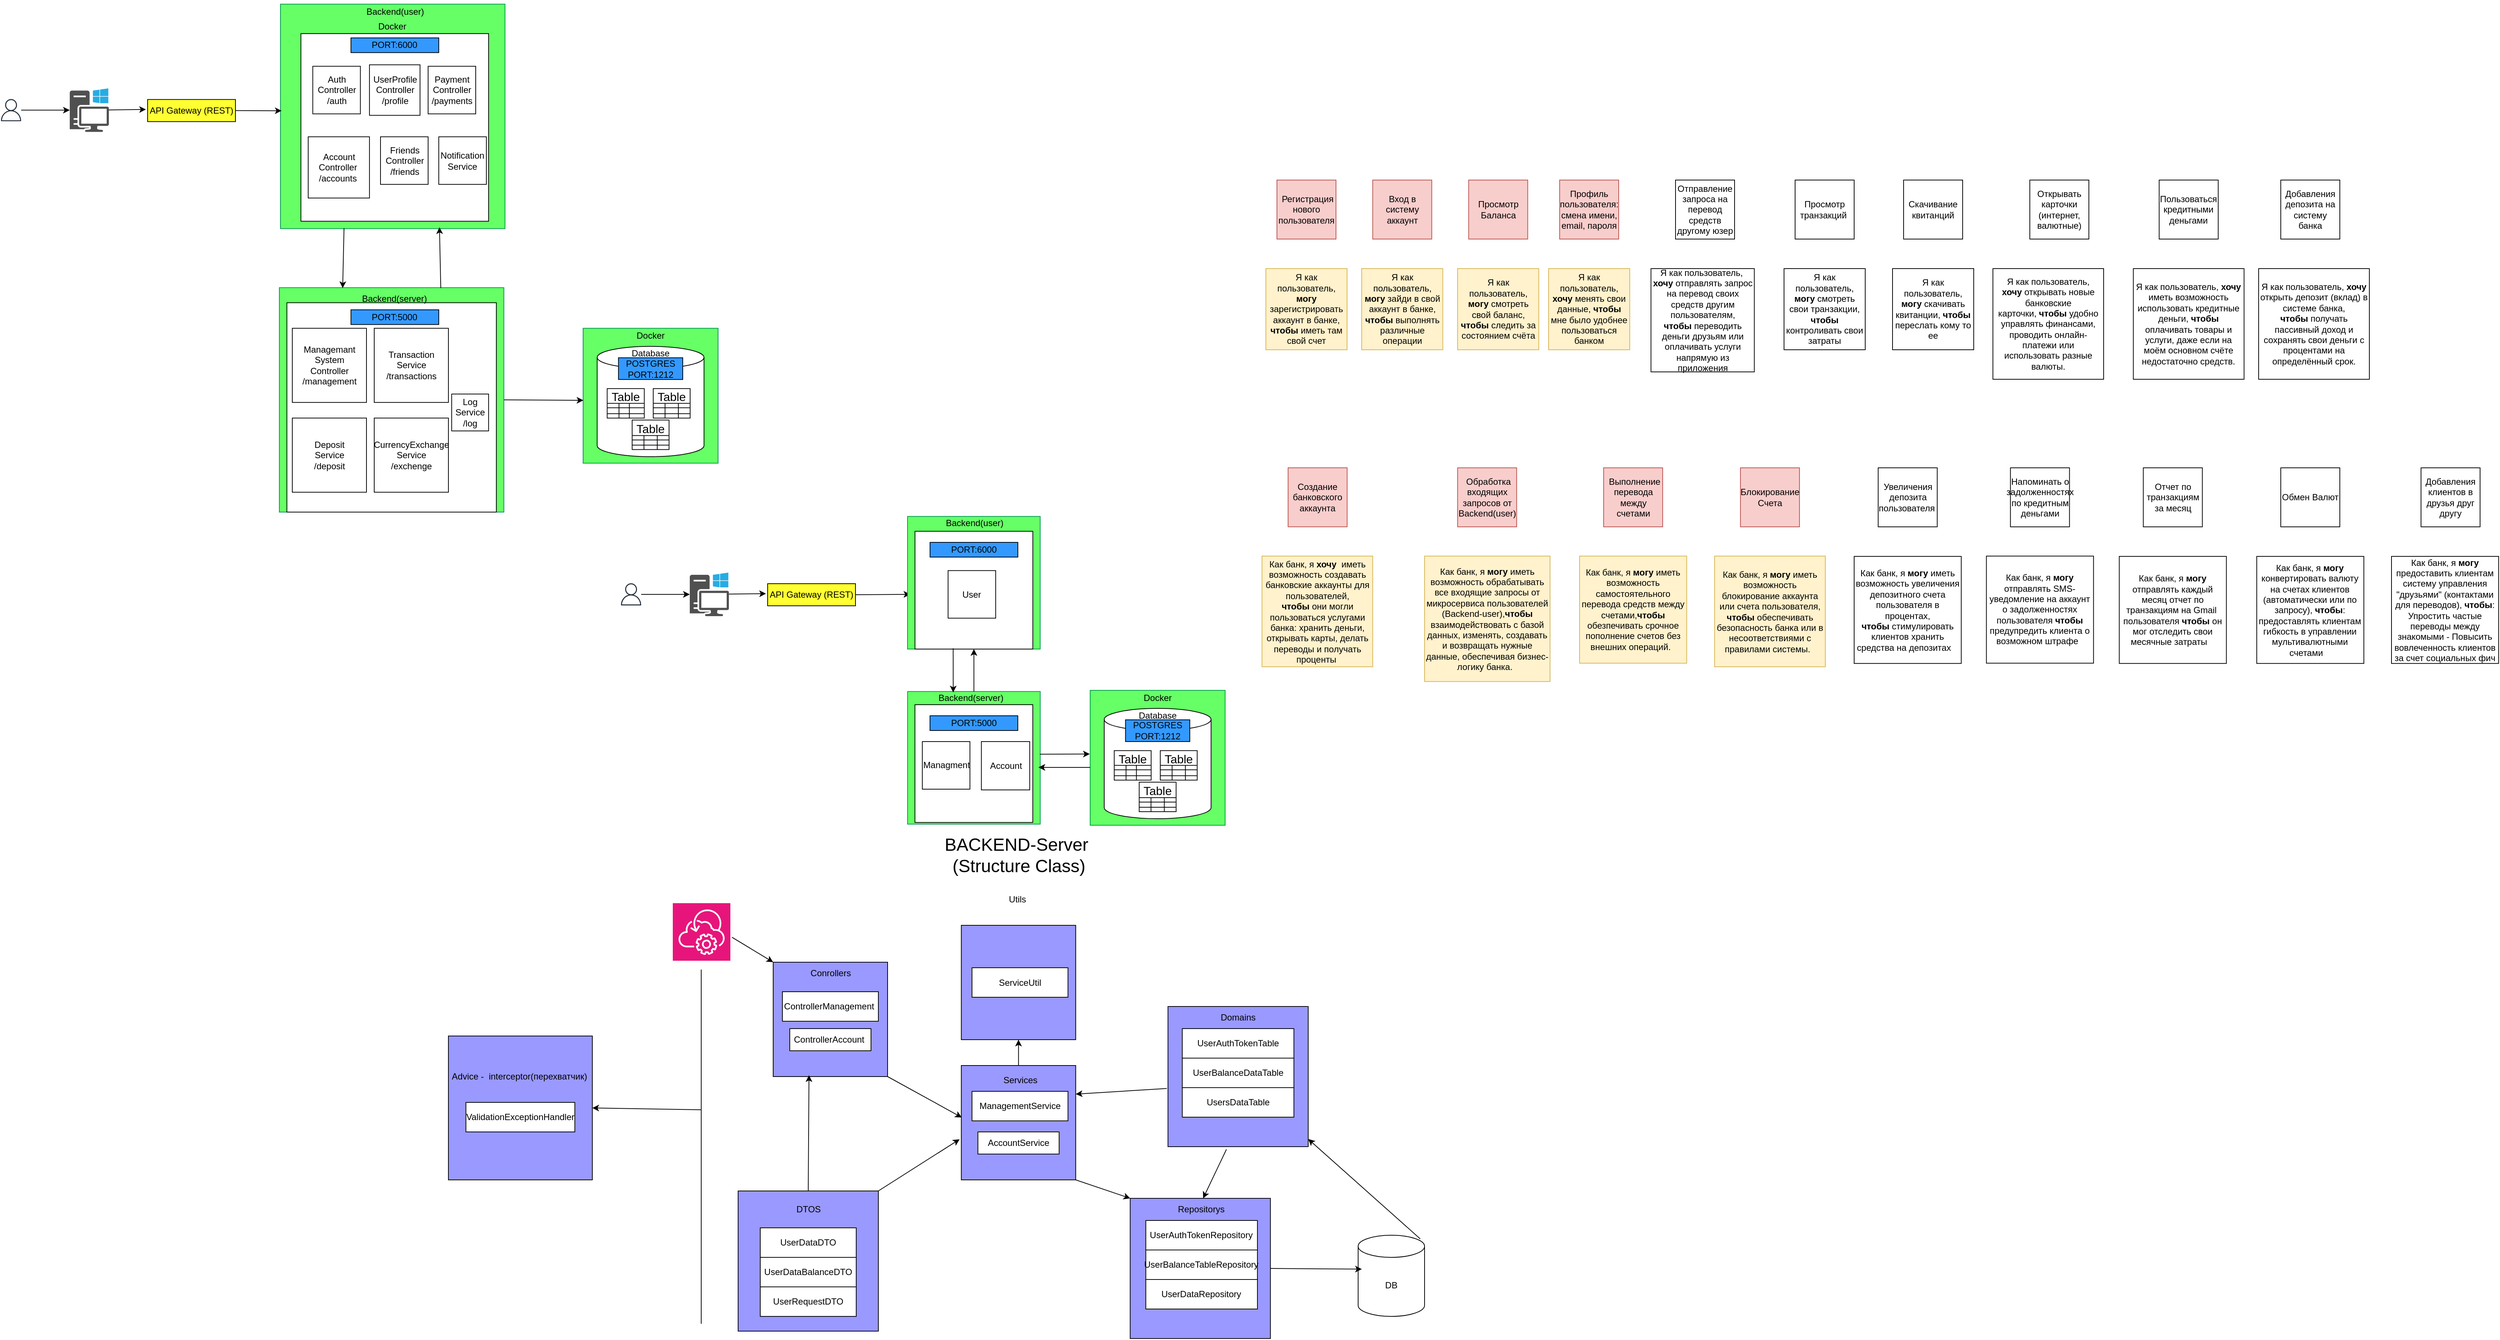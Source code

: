 <mxfile version="26.2.9">
  <diagram id="C5RBs43oDa-KdzZeNtuy" name="Page-1">
    <mxGraphModel dx="3851" dy="2364" grid="1" gridSize="10" guides="1" tooltips="1" connect="1" arrows="1" fold="1" page="1" pageScale="1" pageWidth="827" pageHeight="1169" math="0" shadow="0">
      <root>
        <mxCell id="WIyWlLk6GJQsqaUBKTNV-0" />
        <mxCell id="WIyWlLk6GJQsqaUBKTNV-1" parent="WIyWlLk6GJQsqaUBKTNV-0" />
        <mxCell id="FyFoM1saeB9UCsdGW9vz-205" value="" style="whiteSpace=wrap;html=1;aspect=fixed;strokeColor=light-dark(#00994D,#FFFFFF);fillColor=light-dark(#66FF66,var(--ge-dark-color, #121212));" parent="WIyWlLk6GJQsqaUBKTNV-1" vertex="1">
          <mxGeometry x="-531.53" y="-524.19" width="304.19" height="304.19" as="geometry" />
        </mxCell>
        <mxCell id="FyFoM1saeB9UCsdGW9vz-208" value="" style="whiteSpace=wrap;html=1;aspect=fixed;" parent="WIyWlLk6GJQsqaUBKTNV-1" vertex="1">
          <mxGeometry x="-521.3" y="-503.74" width="283.74" height="283.74" as="geometry" />
        </mxCell>
        <mxCell id="oeOgtYIjhjvIpxG6j6ra-0" value="" style="sketch=0;outlineConnect=0;fontColor=#232F3E;gradientColor=none;fillColor=#232F3D;strokeColor=none;dashed=0;verticalLabelPosition=bottom;verticalAlign=top;align=center;html=1;fontSize=12;fontStyle=0;aspect=fixed;pointerEvents=1;shape=mxgraph.aws4.user;" parent="WIyWlLk6GJQsqaUBKTNV-1" vertex="1">
          <mxGeometry x="-910" y="-779.69" width="30" height="30" as="geometry" />
        </mxCell>
        <mxCell id="oeOgtYIjhjvIpxG6j6ra-1" value="" style="endArrow=classic;html=1;rounded=0;" parent="WIyWlLk6GJQsqaUBKTNV-1" source="oeOgtYIjhjvIpxG6j6ra-0" target="oeOgtYIjhjvIpxG6j6ra-2" edge="1">
          <mxGeometry width="50" height="50" relative="1" as="geometry">
            <mxPoint x="-870" y="-744.19" as="sourcePoint" />
            <mxPoint x="-820" y="-764.69" as="targetPoint" />
          </mxGeometry>
        </mxCell>
        <mxCell id="oeOgtYIjhjvIpxG6j6ra-2" value="" style="sketch=0;pointerEvents=1;shadow=0;dashed=0;html=1;strokeColor=none;fillColor=#505050;labelPosition=center;verticalLabelPosition=bottom;verticalAlign=top;outlineConnect=0;align=center;shape=mxgraph.office.devices.workstation_pc;" parent="WIyWlLk6GJQsqaUBKTNV-1" vertex="1">
          <mxGeometry x="-815.5" y="-794.19" width="53" height="59" as="geometry" />
        </mxCell>
        <mxCell id="oeOgtYIjhjvIpxG6j6ra-3" value="" style="whiteSpace=wrap;html=1;aspect=fixed;strokeColor=light-dark(#00994D,#FFFFFF);fillColor=light-dark(#66FF66,var(--ge-dark-color, #121212));" parent="WIyWlLk6GJQsqaUBKTNV-1" vertex="1">
          <mxGeometry x="-530" y="-908.38" width="304.19" height="304.19" as="geometry" />
        </mxCell>
        <mxCell id="oeOgtYIjhjvIpxG6j6ra-10" value="API Gateway (REST)" style="rounded=0;whiteSpace=wrap;html=1;fillColor=light-dark(#FFFF33,var(--ge-dark-color, #121212));shadow=0;" parent="WIyWlLk6GJQsqaUBKTNV-1" vertex="1">
          <mxGeometry x="-710" y="-779.18" width="119" height="29.99" as="geometry" />
        </mxCell>
        <mxCell id="oeOgtYIjhjvIpxG6j6ra-11" value="Docker" style="text;html=1;align=center;verticalAlign=middle;resizable=0;points=[];autosize=1;strokeColor=none;fillColor=none;" parent="WIyWlLk6GJQsqaUBKTNV-1" vertex="1">
          <mxGeometry x="-409.44" y="-892.68" width="60" height="30" as="geometry" />
        </mxCell>
        <mxCell id="oeOgtYIjhjvIpxG6j6ra-15" value="" style="whiteSpace=wrap;html=1;aspect=fixed;strokeColor=light-dark(#00994D,#FFFFFF);fillColor=light-dark(#66FF66,var(--ge-dark-color, #121212));" parent="WIyWlLk6GJQsqaUBKTNV-1" vertex="1">
          <mxGeometry x="-120" y="-469.12" width="182.87" height="182.87" as="geometry" />
        </mxCell>
        <mxCell id="oeOgtYIjhjvIpxG6j6ra-17" value="" style="shape=cylinder3;whiteSpace=wrap;html=1;boundedLbl=1;backgroundOutline=1;size=15;" parent="WIyWlLk6GJQsqaUBKTNV-1" vertex="1">
          <mxGeometry x="-100.95" y="-444.63" width="144.75" height="149.5" as="geometry" />
        </mxCell>
        <mxCell id="oeOgtYIjhjvIpxG6j6ra-18" value="Docker" style="text;html=1;align=center;verticalAlign=middle;resizable=0;points=[];autosize=1;strokeColor=none;fillColor=none;" parent="WIyWlLk6GJQsqaUBKTNV-1" vertex="1">
          <mxGeometry x="-58.57" y="-474.19" width="60" height="30" as="geometry" />
        </mxCell>
        <mxCell id="oeOgtYIjhjvIpxG6j6ra-19" value="POSTGRES&lt;div&gt;PORT:1212&lt;/div&gt;" style="rounded=0;whiteSpace=wrap;html=1;fillColor=light-dark(#3399FF,var(--ge-dark-color, #121212));shadow=0;" parent="WIyWlLk6GJQsqaUBKTNV-1" vertex="1">
          <mxGeometry x="-72.12" y="-429.18" width="87.12" height="29.5" as="geometry" />
        </mxCell>
        <mxCell id="oeOgtYIjhjvIpxG6j6ra-20" value="Database" style="text;html=1;align=center;verticalAlign=middle;resizable=0;points=[];autosize=1;strokeColor=none;fillColor=none;" parent="WIyWlLk6GJQsqaUBKTNV-1" vertex="1">
          <mxGeometry x="-63.56" y="-449.69" width="70" height="30" as="geometry" />
        </mxCell>
        <mxCell id="oeOgtYIjhjvIpxG6j6ra-42" value="Table" style="shape=table;startSize=20;container=1;collapsible=0;childLayout=tableLayout;strokeColor=default;fontSize=16;" parent="WIyWlLk6GJQsqaUBKTNV-1" vertex="1">
          <mxGeometry x="-87.38" y="-387.43" width="50.25" height="40" as="geometry" />
        </mxCell>
        <mxCell id="oeOgtYIjhjvIpxG6j6ra-43" value="" style="shape=tableRow;horizontal=0;startSize=0;swimlaneHead=0;swimlaneBody=0;strokeColor=inherit;top=0;left=0;bottom=0;right=0;collapsible=0;dropTarget=0;fillColor=none;points=[[0,0.5],[1,0.5]];portConstraint=eastwest;fontSize=16;" parent="oeOgtYIjhjvIpxG6j6ra-42" vertex="1">
          <mxGeometry y="20" width="50.25" height="6" as="geometry" />
        </mxCell>
        <mxCell id="oeOgtYIjhjvIpxG6j6ra-44" value="" style="shape=partialRectangle;html=1;whiteSpace=wrap;connectable=0;strokeColor=inherit;overflow=hidden;fillColor=none;top=0;left=0;bottom=0;right=0;pointerEvents=1;fontSize=16;" parent="oeOgtYIjhjvIpxG6j6ra-43" vertex="1">
          <mxGeometry width="16" height="6" as="geometry">
            <mxRectangle width="16" height="6" as="alternateBounds" />
          </mxGeometry>
        </mxCell>
        <mxCell id="oeOgtYIjhjvIpxG6j6ra-45" value="" style="shape=partialRectangle;html=1;whiteSpace=wrap;connectable=0;strokeColor=inherit;overflow=hidden;fillColor=none;top=0;left=0;bottom=0;right=0;pointerEvents=1;fontSize=16;" parent="oeOgtYIjhjvIpxG6j6ra-43" vertex="1">
          <mxGeometry x="16" width="14" height="6" as="geometry">
            <mxRectangle width="14" height="6" as="alternateBounds" />
          </mxGeometry>
        </mxCell>
        <mxCell id="oeOgtYIjhjvIpxG6j6ra-46" value="" style="shape=partialRectangle;html=1;whiteSpace=wrap;connectable=0;strokeColor=inherit;overflow=hidden;fillColor=none;top=0;left=0;bottom=0;right=0;pointerEvents=1;fontSize=16;" parent="oeOgtYIjhjvIpxG6j6ra-43" vertex="1">
          <mxGeometry x="30" width="20" height="6" as="geometry">
            <mxRectangle width="20" height="6" as="alternateBounds" />
          </mxGeometry>
        </mxCell>
        <mxCell id="oeOgtYIjhjvIpxG6j6ra-47" value="" style="shape=tableRow;horizontal=0;startSize=0;swimlaneHead=0;swimlaneBody=0;strokeColor=inherit;top=0;left=0;bottom=0;right=0;collapsible=0;dropTarget=0;fillColor=none;points=[[0,0.5],[1,0.5]];portConstraint=eastwest;fontSize=16;" parent="oeOgtYIjhjvIpxG6j6ra-42" vertex="1">
          <mxGeometry y="26" width="50.25" height="8" as="geometry" />
        </mxCell>
        <mxCell id="oeOgtYIjhjvIpxG6j6ra-48" value="" style="shape=partialRectangle;html=1;whiteSpace=wrap;connectable=0;strokeColor=inherit;overflow=hidden;fillColor=none;top=0;left=0;bottom=0;right=0;pointerEvents=1;fontSize=16;" parent="oeOgtYIjhjvIpxG6j6ra-47" vertex="1">
          <mxGeometry width="16" height="8" as="geometry">
            <mxRectangle width="16" height="8" as="alternateBounds" />
          </mxGeometry>
        </mxCell>
        <mxCell id="oeOgtYIjhjvIpxG6j6ra-49" value="" style="shape=partialRectangle;html=1;whiteSpace=wrap;connectable=0;strokeColor=inherit;overflow=hidden;fillColor=none;top=0;left=0;bottom=0;right=0;pointerEvents=1;fontSize=16;" parent="oeOgtYIjhjvIpxG6j6ra-47" vertex="1">
          <mxGeometry x="16" width="14" height="8" as="geometry">
            <mxRectangle width="14" height="8" as="alternateBounds" />
          </mxGeometry>
        </mxCell>
        <mxCell id="oeOgtYIjhjvIpxG6j6ra-50" value="" style="shape=partialRectangle;html=1;whiteSpace=wrap;connectable=0;strokeColor=inherit;overflow=hidden;fillColor=none;top=0;left=0;bottom=0;right=0;pointerEvents=1;fontSize=16;" parent="oeOgtYIjhjvIpxG6j6ra-47" vertex="1">
          <mxGeometry x="30" width="20" height="8" as="geometry">
            <mxRectangle width="20" height="8" as="alternateBounds" />
          </mxGeometry>
        </mxCell>
        <mxCell id="oeOgtYIjhjvIpxG6j6ra-51" value="" style="shape=tableRow;horizontal=0;startSize=0;swimlaneHead=0;swimlaneBody=0;strokeColor=inherit;top=0;left=0;bottom=0;right=0;collapsible=0;dropTarget=0;fillColor=none;points=[[0,0.5],[1,0.5]];portConstraint=eastwest;fontSize=16;" parent="oeOgtYIjhjvIpxG6j6ra-42" vertex="1">
          <mxGeometry y="34" width="50.25" height="6" as="geometry" />
        </mxCell>
        <mxCell id="oeOgtYIjhjvIpxG6j6ra-52" value="" style="shape=partialRectangle;html=1;whiteSpace=wrap;connectable=0;strokeColor=inherit;overflow=hidden;fillColor=none;top=0;left=0;bottom=0;right=0;pointerEvents=1;fontSize=16;" parent="oeOgtYIjhjvIpxG6j6ra-51" vertex="1">
          <mxGeometry width="16" height="6" as="geometry">
            <mxRectangle width="16" height="6" as="alternateBounds" />
          </mxGeometry>
        </mxCell>
        <mxCell id="oeOgtYIjhjvIpxG6j6ra-53" value="" style="shape=partialRectangle;html=1;whiteSpace=wrap;connectable=0;strokeColor=inherit;overflow=hidden;fillColor=none;top=0;left=0;bottom=0;right=0;pointerEvents=1;fontSize=16;" parent="oeOgtYIjhjvIpxG6j6ra-51" vertex="1">
          <mxGeometry x="16" width="14" height="6" as="geometry">
            <mxRectangle width="14" height="6" as="alternateBounds" />
          </mxGeometry>
        </mxCell>
        <mxCell id="oeOgtYIjhjvIpxG6j6ra-54" value="" style="shape=partialRectangle;html=1;whiteSpace=wrap;connectable=0;strokeColor=inherit;overflow=hidden;fillColor=none;top=0;left=0;bottom=0;right=0;pointerEvents=1;fontSize=16;" parent="oeOgtYIjhjvIpxG6j6ra-51" vertex="1">
          <mxGeometry x="30" width="20" height="6" as="geometry">
            <mxRectangle width="20" height="6" as="alternateBounds" />
          </mxGeometry>
        </mxCell>
        <mxCell id="oeOgtYIjhjvIpxG6j6ra-55" value="Table" style="shape=table;startSize=21;container=1;collapsible=0;childLayout=tableLayout;strokeColor=default;fontSize=16;" parent="WIyWlLk6GJQsqaUBKTNV-1" vertex="1">
          <mxGeometry x="-53.57" y="-344.69" width="50" height="40" as="geometry" />
        </mxCell>
        <mxCell id="oeOgtYIjhjvIpxG6j6ra-56" value="" style="shape=tableRow;horizontal=0;startSize=0;swimlaneHead=0;swimlaneBody=0;strokeColor=inherit;top=0;left=0;bottom=0;right=0;collapsible=0;dropTarget=0;fillColor=none;points=[[0,0.5],[1,0.5]];portConstraint=eastwest;fontSize=16;" parent="oeOgtYIjhjvIpxG6j6ra-55" vertex="1">
          <mxGeometry y="21" width="50" height="6" as="geometry" />
        </mxCell>
        <mxCell id="oeOgtYIjhjvIpxG6j6ra-57" value="" style="shape=partialRectangle;html=1;whiteSpace=wrap;connectable=0;strokeColor=inherit;overflow=hidden;fillColor=none;top=0;left=0;bottom=0;right=0;pointerEvents=1;fontSize=16;" parent="oeOgtYIjhjvIpxG6j6ra-56" vertex="1">
          <mxGeometry width="16" height="6" as="geometry">
            <mxRectangle width="16" height="6" as="alternateBounds" />
          </mxGeometry>
        </mxCell>
        <mxCell id="oeOgtYIjhjvIpxG6j6ra-58" value="" style="shape=partialRectangle;html=1;whiteSpace=wrap;connectable=0;strokeColor=inherit;overflow=hidden;fillColor=none;top=0;left=0;bottom=0;right=0;pointerEvents=1;fontSize=16;" parent="oeOgtYIjhjvIpxG6j6ra-56" vertex="1">
          <mxGeometry x="16" width="18" height="6" as="geometry">
            <mxRectangle width="18" height="6" as="alternateBounds" />
          </mxGeometry>
        </mxCell>
        <mxCell id="oeOgtYIjhjvIpxG6j6ra-59" value="" style="shape=partialRectangle;html=1;whiteSpace=wrap;connectable=0;strokeColor=inherit;overflow=hidden;fillColor=none;top=0;left=0;bottom=0;right=0;pointerEvents=1;fontSize=16;" parent="oeOgtYIjhjvIpxG6j6ra-56" vertex="1">
          <mxGeometry x="34" width="16" height="6" as="geometry">
            <mxRectangle width="16" height="6" as="alternateBounds" />
          </mxGeometry>
        </mxCell>
        <mxCell id="oeOgtYIjhjvIpxG6j6ra-60" value="" style="shape=tableRow;horizontal=0;startSize=0;swimlaneHead=0;swimlaneBody=0;strokeColor=inherit;top=0;left=0;bottom=0;right=0;collapsible=0;dropTarget=0;fillColor=none;points=[[0,0.5],[1,0.5]];portConstraint=eastwest;fontSize=16;" parent="oeOgtYIjhjvIpxG6j6ra-55" vertex="1">
          <mxGeometry y="27" width="50" height="7" as="geometry" />
        </mxCell>
        <mxCell id="oeOgtYIjhjvIpxG6j6ra-61" value="" style="shape=partialRectangle;html=1;whiteSpace=wrap;connectable=0;strokeColor=inherit;overflow=hidden;fillColor=none;top=0;left=0;bottom=0;right=0;pointerEvents=1;fontSize=16;" parent="oeOgtYIjhjvIpxG6j6ra-60" vertex="1">
          <mxGeometry width="16" height="7" as="geometry">
            <mxRectangle width="16" height="7" as="alternateBounds" />
          </mxGeometry>
        </mxCell>
        <mxCell id="oeOgtYIjhjvIpxG6j6ra-62" value="" style="shape=partialRectangle;html=1;whiteSpace=wrap;connectable=0;strokeColor=inherit;overflow=hidden;fillColor=none;top=0;left=0;bottom=0;right=0;pointerEvents=1;fontSize=16;" parent="oeOgtYIjhjvIpxG6j6ra-60" vertex="1">
          <mxGeometry x="16" width="18" height="7" as="geometry">
            <mxRectangle width="18" height="7" as="alternateBounds" />
          </mxGeometry>
        </mxCell>
        <mxCell id="oeOgtYIjhjvIpxG6j6ra-63" value="" style="shape=partialRectangle;html=1;whiteSpace=wrap;connectable=0;strokeColor=inherit;overflow=hidden;fillColor=none;top=0;left=0;bottom=0;right=0;pointerEvents=1;fontSize=16;" parent="oeOgtYIjhjvIpxG6j6ra-60" vertex="1">
          <mxGeometry x="34" width="16" height="7" as="geometry">
            <mxRectangle width="16" height="7" as="alternateBounds" />
          </mxGeometry>
        </mxCell>
        <mxCell id="oeOgtYIjhjvIpxG6j6ra-64" value="" style="shape=tableRow;horizontal=0;startSize=0;swimlaneHead=0;swimlaneBody=0;strokeColor=inherit;top=0;left=0;bottom=0;right=0;collapsible=0;dropTarget=0;fillColor=none;points=[[0,0.5],[1,0.5]];portConstraint=eastwest;fontSize=16;" parent="oeOgtYIjhjvIpxG6j6ra-55" vertex="1">
          <mxGeometry y="34" width="50" height="6" as="geometry" />
        </mxCell>
        <mxCell id="oeOgtYIjhjvIpxG6j6ra-65" value="" style="shape=partialRectangle;html=1;whiteSpace=wrap;connectable=0;strokeColor=inherit;overflow=hidden;fillColor=none;top=0;left=0;bottom=0;right=0;pointerEvents=1;fontSize=16;" parent="oeOgtYIjhjvIpxG6j6ra-64" vertex="1">
          <mxGeometry width="16" height="6" as="geometry">
            <mxRectangle width="16" height="6" as="alternateBounds" />
          </mxGeometry>
        </mxCell>
        <mxCell id="oeOgtYIjhjvIpxG6j6ra-66" value="" style="shape=partialRectangle;html=1;whiteSpace=wrap;connectable=0;strokeColor=inherit;overflow=hidden;fillColor=none;top=0;left=0;bottom=0;right=0;pointerEvents=1;fontSize=16;" parent="oeOgtYIjhjvIpxG6j6ra-64" vertex="1">
          <mxGeometry x="16" width="18" height="6" as="geometry">
            <mxRectangle width="18" height="6" as="alternateBounds" />
          </mxGeometry>
        </mxCell>
        <mxCell id="oeOgtYIjhjvIpxG6j6ra-67" value="" style="shape=partialRectangle;html=1;whiteSpace=wrap;connectable=0;strokeColor=inherit;overflow=hidden;fillColor=none;top=0;left=0;bottom=0;right=0;pointerEvents=1;fontSize=16;" parent="oeOgtYIjhjvIpxG6j6ra-64" vertex="1">
          <mxGeometry x="34" width="16" height="6" as="geometry">
            <mxRectangle width="16" height="6" as="alternateBounds" />
          </mxGeometry>
        </mxCell>
        <mxCell id="oeOgtYIjhjvIpxG6j6ra-68" value="Table" style="shape=table;startSize=20;container=1;collapsible=0;childLayout=tableLayout;strokeColor=default;fontSize=16;" parent="WIyWlLk6GJQsqaUBKTNV-1" vertex="1">
          <mxGeometry x="-25.01" y="-387.43" width="50" height="40" as="geometry" />
        </mxCell>
        <mxCell id="oeOgtYIjhjvIpxG6j6ra-69" value="" style="shape=tableRow;horizontal=0;startSize=0;swimlaneHead=0;swimlaneBody=0;strokeColor=inherit;top=0;left=0;bottom=0;right=0;collapsible=0;dropTarget=0;fillColor=none;points=[[0,0.5],[1,0.5]];portConstraint=eastwest;fontSize=16;" parent="oeOgtYIjhjvIpxG6j6ra-68" vertex="1">
          <mxGeometry y="20" width="50" height="6" as="geometry" />
        </mxCell>
        <mxCell id="oeOgtYIjhjvIpxG6j6ra-70" value="" style="shape=partialRectangle;html=1;whiteSpace=wrap;connectable=0;strokeColor=inherit;overflow=hidden;fillColor=none;top=0;left=0;bottom=0;right=0;pointerEvents=1;fontSize=16;" parent="oeOgtYIjhjvIpxG6j6ra-69" vertex="1">
          <mxGeometry width="16" height="6" as="geometry">
            <mxRectangle width="16" height="6" as="alternateBounds" />
          </mxGeometry>
        </mxCell>
        <mxCell id="oeOgtYIjhjvIpxG6j6ra-71" value="" style="shape=partialRectangle;html=1;whiteSpace=wrap;connectable=0;strokeColor=inherit;overflow=hidden;fillColor=none;top=0;left=0;bottom=0;right=0;pointerEvents=1;fontSize=16;" parent="oeOgtYIjhjvIpxG6j6ra-69" vertex="1">
          <mxGeometry x="16" width="18" height="6" as="geometry">
            <mxRectangle width="18" height="6" as="alternateBounds" />
          </mxGeometry>
        </mxCell>
        <mxCell id="oeOgtYIjhjvIpxG6j6ra-72" value="" style="shape=partialRectangle;html=1;whiteSpace=wrap;connectable=0;strokeColor=inherit;overflow=hidden;fillColor=none;top=0;left=0;bottom=0;right=0;pointerEvents=1;fontSize=16;" parent="oeOgtYIjhjvIpxG6j6ra-69" vertex="1">
          <mxGeometry x="34" width="16" height="6" as="geometry">
            <mxRectangle width="16" height="6" as="alternateBounds" />
          </mxGeometry>
        </mxCell>
        <mxCell id="oeOgtYIjhjvIpxG6j6ra-73" value="" style="shape=tableRow;horizontal=0;startSize=0;swimlaneHead=0;swimlaneBody=0;strokeColor=inherit;top=0;left=0;bottom=0;right=0;collapsible=0;dropTarget=0;fillColor=none;points=[[0,0.5],[1,0.5]];portConstraint=eastwest;fontSize=16;" parent="oeOgtYIjhjvIpxG6j6ra-68" vertex="1">
          <mxGeometry y="26" width="50" height="8" as="geometry" />
        </mxCell>
        <mxCell id="oeOgtYIjhjvIpxG6j6ra-74" value="" style="shape=partialRectangle;html=1;whiteSpace=wrap;connectable=0;strokeColor=inherit;overflow=hidden;fillColor=none;top=0;left=0;bottom=0;right=0;pointerEvents=1;fontSize=16;" parent="oeOgtYIjhjvIpxG6j6ra-73" vertex="1">
          <mxGeometry width="16" height="8" as="geometry">
            <mxRectangle width="16" height="8" as="alternateBounds" />
          </mxGeometry>
        </mxCell>
        <mxCell id="oeOgtYIjhjvIpxG6j6ra-75" value="" style="shape=partialRectangle;html=1;whiteSpace=wrap;connectable=0;strokeColor=inherit;overflow=hidden;fillColor=none;top=0;left=0;bottom=0;right=0;pointerEvents=1;fontSize=16;" parent="oeOgtYIjhjvIpxG6j6ra-73" vertex="1">
          <mxGeometry x="16" width="18" height="8" as="geometry">
            <mxRectangle width="18" height="8" as="alternateBounds" />
          </mxGeometry>
        </mxCell>
        <mxCell id="oeOgtYIjhjvIpxG6j6ra-76" value="" style="shape=partialRectangle;html=1;whiteSpace=wrap;connectable=0;strokeColor=inherit;overflow=hidden;fillColor=none;top=0;left=0;bottom=0;right=0;pointerEvents=1;fontSize=16;" parent="oeOgtYIjhjvIpxG6j6ra-73" vertex="1">
          <mxGeometry x="34" width="16" height="8" as="geometry">
            <mxRectangle width="16" height="8" as="alternateBounds" />
          </mxGeometry>
        </mxCell>
        <mxCell id="oeOgtYIjhjvIpxG6j6ra-77" value="" style="shape=tableRow;horizontal=0;startSize=0;swimlaneHead=0;swimlaneBody=0;strokeColor=inherit;top=0;left=0;bottom=0;right=0;collapsible=0;dropTarget=0;fillColor=none;points=[[0,0.5],[1,0.5]];portConstraint=eastwest;fontSize=16;" parent="oeOgtYIjhjvIpxG6j6ra-68" vertex="1">
          <mxGeometry y="34" width="50" height="6" as="geometry" />
        </mxCell>
        <mxCell id="oeOgtYIjhjvIpxG6j6ra-78" value="" style="shape=partialRectangle;html=1;whiteSpace=wrap;connectable=0;strokeColor=inherit;overflow=hidden;fillColor=none;top=0;left=0;bottom=0;right=0;pointerEvents=1;fontSize=16;" parent="oeOgtYIjhjvIpxG6j6ra-77" vertex="1">
          <mxGeometry width="16" height="6" as="geometry">
            <mxRectangle width="16" height="6" as="alternateBounds" />
          </mxGeometry>
        </mxCell>
        <mxCell id="oeOgtYIjhjvIpxG6j6ra-79" value="" style="shape=partialRectangle;html=1;whiteSpace=wrap;connectable=0;strokeColor=inherit;overflow=hidden;fillColor=none;top=0;left=0;bottom=0;right=0;pointerEvents=1;fontSize=16;" parent="oeOgtYIjhjvIpxG6j6ra-77" vertex="1">
          <mxGeometry x="16" width="18" height="6" as="geometry">
            <mxRectangle width="18" height="6" as="alternateBounds" />
          </mxGeometry>
        </mxCell>
        <mxCell id="oeOgtYIjhjvIpxG6j6ra-80" value="" style="shape=partialRectangle;html=1;whiteSpace=wrap;connectable=0;strokeColor=inherit;overflow=hidden;fillColor=none;top=0;left=0;bottom=0;right=0;pointerEvents=1;fontSize=16;" parent="oeOgtYIjhjvIpxG6j6ra-77" vertex="1">
          <mxGeometry x="34" width="16" height="6" as="geometry">
            <mxRectangle width="16" height="6" as="alternateBounds" />
          </mxGeometry>
        </mxCell>
        <mxCell id="oeOgtYIjhjvIpxG6j6ra-85" value="" style="endArrow=classic;html=1;rounded=0;entryX=-0.019;entryY=0.45;entryDx=0;entryDy=0;entryPerimeter=0;" parent="WIyWlLk6GJQsqaUBKTNV-1" source="oeOgtYIjhjvIpxG6j6ra-2" target="oeOgtYIjhjvIpxG6j6ra-10" edge="1">
          <mxGeometry width="50" height="50" relative="1" as="geometry">
            <mxPoint x="-767" y="-765.014" as="sourcePoint" />
            <mxPoint x="-730" y="-764.19" as="targetPoint" />
          </mxGeometry>
        </mxCell>
        <mxCell id="oeOgtYIjhjvIpxG6j6ra-87" value="" style="whiteSpace=wrap;html=1;aspect=fixed;" parent="WIyWlLk6GJQsqaUBKTNV-1" vertex="1">
          <mxGeometry x="-502.31" y="-868.43" width="254.24" height="254.24" as="geometry" />
        </mxCell>
        <mxCell id="oeOgtYIjhjvIpxG6j6ra-83" value="PORT:6000" style="rounded=0;whiteSpace=wrap;html=1;fillColor=light-dark(#3399FF,var(--ge-dark-color, #121212));shadow=0;" parent="WIyWlLk6GJQsqaUBKTNV-1" vertex="1">
          <mxGeometry x="-434.56" y="-862.68" width="119" height="20" as="geometry" />
        </mxCell>
        <mxCell id="oeOgtYIjhjvIpxG6j6ra-9" value="Backend(user)" style="text;html=1;align=center;verticalAlign=middle;resizable=0;points=[];autosize=1;strokeColor=none;fillColor=none;" parent="WIyWlLk6GJQsqaUBKTNV-1" vertex="1">
          <mxGeometry x="-425.06" y="-913.19" width="100" height="30" as="geometry" />
        </mxCell>
        <mxCell id="oeOgtYIjhjvIpxG6j6ra-90" value="&lt;font style=&quot;font-size: 24px;&quot;&gt;BACKEND-Server&amp;nbsp;&lt;/font&gt;&lt;div&gt;&lt;font style=&quot;font-size: 24px;&quot;&gt;(Structure Class)&lt;/font&gt;&lt;/div&gt;" style="text;html=1;align=center;verticalAlign=middle;resizable=0;points=[];autosize=1;strokeColor=none;fillColor=none;" parent="WIyWlLk6GJQsqaUBKTNV-1" vertex="1">
          <mxGeometry x="359.88" y="210" width="220" height="70" as="geometry" />
        </mxCell>
        <mxCell id="oeOgtYIjhjvIpxG6j6ra-94" value="" style="whiteSpace=wrap;html=1;aspect=fixed;fillColor=light-dark(#9999FF,var(--ge-dark-color, #121212));" parent="WIyWlLk6GJQsqaUBKTNV-1" vertex="1">
          <mxGeometry x="137.5" y="390" width="155" height="155" as="geometry" />
        </mxCell>
        <mxCell id="oeOgtYIjhjvIpxG6j6ra-92" value="ControllerManagement&amp;nbsp;" style="rounded=0;whiteSpace=wrap;html=1;" parent="WIyWlLk6GJQsqaUBKTNV-1" vertex="1">
          <mxGeometry x="150" y="430" width="130" height="40" as="geometry" />
        </mxCell>
        <mxCell id="oeOgtYIjhjvIpxG6j6ra-93" value="ControllerAccount&amp;nbsp;" style="rounded=0;whiteSpace=wrap;html=1;" parent="WIyWlLk6GJQsqaUBKTNV-1" vertex="1">
          <mxGeometry x="160" y="480" width="110" height="30" as="geometry" />
        </mxCell>
        <mxCell id="oeOgtYIjhjvIpxG6j6ra-96" value="Conrollers" style="text;html=1;align=center;verticalAlign=middle;resizable=0;points=[];autosize=1;strokeColor=none;fillColor=none;" parent="WIyWlLk6GJQsqaUBKTNV-1" vertex="1">
          <mxGeometry x="175" y="390" width="80" height="30" as="geometry" />
        </mxCell>
        <mxCell id="oeOgtYIjhjvIpxG6j6ra-97" value="" style="endArrow=classic;html=1;rounded=0;exitX=1;exitY=1;exitDx=0;exitDy=0;entryX=0.004;entryY=0.454;entryDx=0;entryDy=0;entryPerimeter=0;" parent="WIyWlLk6GJQsqaUBKTNV-1" source="oeOgtYIjhjvIpxG6j6ra-94" target="oeOgtYIjhjvIpxG6j6ra-98" edge="1">
          <mxGeometry width="50" height="50" relative="1" as="geometry">
            <mxPoint x="410" y="620" as="sourcePoint" />
            <mxPoint x="380" y="590" as="targetPoint" />
          </mxGeometry>
        </mxCell>
        <mxCell id="oeOgtYIjhjvIpxG6j6ra-98" value="" style="whiteSpace=wrap;html=1;aspect=fixed;fillColor=light-dark(#9999FF,var(--ge-dark-color, #121212));" parent="WIyWlLk6GJQsqaUBKTNV-1" vertex="1">
          <mxGeometry x="392.38" y="530" width="155" height="155" as="geometry" />
        </mxCell>
        <mxCell id="oeOgtYIjhjvIpxG6j6ra-99" value="Services" style="text;html=1;align=center;verticalAlign=middle;resizable=0;points=[];autosize=1;strokeColor=none;fillColor=none;" parent="WIyWlLk6GJQsqaUBKTNV-1" vertex="1">
          <mxGeometry x="436.88" y="535" width="70" height="30" as="geometry" />
        </mxCell>
        <mxCell id="oeOgtYIjhjvIpxG6j6ra-100" value="ManagementService" style="rounded=0;whiteSpace=wrap;html=1;" parent="WIyWlLk6GJQsqaUBKTNV-1" vertex="1">
          <mxGeometry x="406.88" y="565" width="130" height="40" as="geometry" />
        </mxCell>
        <mxCell id="oeOgtYIjhjvIpxG6j6ra-101" value="AccountService" style="rounded=0;whiteSpace=wrap;html=1;" parent="WIyWlLk6GJQsqaUBKTNV-1" vertex="1">
          <mxGeometry x="414.88" y="620" width="110" height="30" as="geometry" />
        </mxCell>
        <mxCell id="oeOgtYIjhjvIpxG6j6ra-103" value="" style="whiteSpace=wrap;html=1;aspect=fixed;fillColor=light-dark(#9999FF,var(--ge-dark-color, #121212));" parent="WIyWlLk6GJQsqaUBKTNV-1" vertex="1">
          <mxGeometry x="392.38" y="340" width="155" height="155" as="geometry" />
        </mxCell>
        <mxCell id="oeOgtYIjhjvIpxG6j6ra-104" value="Utils" style="text;html=1;align=center;verticalAlign=middle;resizable=0;points=[];autosize=1;strokeColor=none;fillColor=none;" parent="WIyWlLk6GJQsqaUBKTNV-1" vertex="1">
          <mxGeometry x="442.88" y="290" width="50" height="30" as="geometry" />
        </mxCell>
        <mxCell id="oeOgtYIjhjvIpxG6j6ra-105" value="ServiceUtil" style="rounded=0;whiteSpace=wrap;html=1;" parent="WIyWlLk6GJQsqaUBKTNV-1" vertex="1">
          <mxGeometry x="406.88" y="397.5" width="130" height="40" as="geometry" />
        </mxCell>
        <mxCell id="oeOgtYIjhjvIpxG6j6ra-107" value="" style="endArrow=classic;html=1;rounded=0;exitX=0.5;exitY=0;exitDx=0;exitDy=0;entryX=0.5;entryY=1;entryDx=0;entryDy=0;" parent="WIyWlLk6GJQsqaUBKTNV-1" source="oeOgtYIjhjvIpxG6j6ra-98" target="oeOgtYIjhjvIpxG6j6ra-103" edge="1">
          <mxGeometry width="50" height="50" relative="1" as="geometry">
            <mxPoint x="490" y="510" as="sourcePoint" />
            <mxPoint x="610" y="470" as="targetPoint" />
          </mxGeometry>
        </mxCell>
        <mxCell id="oeOgtYIjhjvIpxG6j6ra-108" value="" style="whiteSpace=wrap;html=1;aspect=fixed;fillColor=light-dark(#9999FF,var(--ge-dark-color, #121212));" parent="WIyWlLk6GJQsqaUBKTNV-1" vertex="1">
          <mxGeometry x="90" y="700" width="190" height="190" as="geometry" />
        </mxCell>
        <mxCell id="oeOgtYIjhjvIpxG6j6ra-109" value="DTOS" style="text;html=1;align=center;verticalAlign=middle;resizable=0;points=[];autosize=1;strokeColor=none;fillColor=none;" parent="WIyWlLk6GJQsqaUBKTNV-1" vertex="1">
          <mxGeometry x="155" y="710" width="60" height="30" as="geometry" />
        </mxCell>
        <mxCell id="oeOgtYIjhjvIpxG6j6ra-110" value="UserDataBalanceDTO" style="rounded=0;whiteSpace=wrap;html=1;" parent="WIyWlLk6GJQsqaUBKTNV-1" vertex="1">
          <mxGeometry x="120" y="790" width="130" height="40" as="geometry" />
        </mxCell>
        <mxCell id="oeOgtYIjhjvIpxG6j6ra-111" value="UserDataDTO" style="rounded=0;whiteSpace=wrap;html=1;" parent="WIyWlLk6GJQsqaUBKTNV-1" vertex="1">
          <mxGeometry x="120" y="750" width="130" height="40" as="geometry" />
        </mxCell>
        <mxCell id="oeOgtYIjhjvIpxG6j6ra-112" value="UserRequestDTO" style="rounded=0;whiteSpace=wrap;html=1;" parent="WIyWlLk6GJQsqaUBKTNV-1" vertex="1">
          <mxGeometry x="120" y="830" width="130" height="40" as="geometry" />
        </mxCell>
        <mxCell id="oeOgtYIjhjvIpxG6j6ra-113" value="" style="endArrow=classic;html=1;rounded=0;exitX=0.5;exitY=0;exitDx=0;exitDy=0;entryX=0.313;entryY=0.988;entryDx=0;entryDy=0;entryPerimeter=0;" parent="WIyWlLk6GJQsqaUBKTNV-1" source="oeOgtYIjhjvIpxG6j6ra-108" target="oeOgtYIjhjvIpxG6j6ra-94" edge="1">
          <mxGeometry width="50" height="50" relative="1" as="geometry">
            <mxPoint x="200" y="650" as="sourcePoint" />
            <mxPoint x="250" y="600" as="targetPoint" />
          </mxGeometry>
        </mxCell>
        <mxCell id="oeOgtYIjhjvIpxG6j6ra-114" value="" style="endArrow=classic;html=1;rounded=0;exitX=1;exitY=0;exitDx=0;exitDy=0;entryX=-0.015;entryY=0.645;entryDx=0;entryDy=0;entryPerimeter=0;" parent="WIyWlLk6GJQsqaUBKTNV-1" source="oeOgtYIjhjvIpxG6j6ra-108" target="oeOgtYIjhjvIpxG6j6ra-98" edge="1">
          <mxGeometry width="50" height="50" relative="1" as="geometry">
            <mxPoint x="310" y="720" as="sourcePoint" />
            <mxPoint x="360" y="670" as="targetPoint" />
          </mxGeometry>
        </mxCell>
        <mxCell id="oeOgtYIjhjvIpxG6j6ra-115" value="" style="whiteSpace=wrap;html=1;aspect=fixed;fillColor=light-dark(#9999FF,var(--ge-dark-color, #121212));" parent="WIyWlLk6GJQsqaUBKTNV-1" vertex="1">
          <mxGeometry x="621.18" y="710" width="190" height="190" as="geometry" />
        </mxCell>
        <mxCell id="oeOgtYIjhjvIpxG6j6ra-116" value="Repositorys" style="text;html=1;align=center;verticalAlign=middle;resizable=0;points=[];autosize=1;strokeColor=none;fillColor=none;" parent="WIyWlLk6GJQsqaUBKTNV-1" vertex="1">
          <mxGeometry x="672.37" y="710" width="90" height="30" as="geometry" />
        </mxCell>
        <mxCell id="oeOgtYIjhjvIpxG6j6ra-118" value="UserBalanceTableRepository" style="rounded=0;whiteSpace=wrap;html=1;" parent="WIyWlLk6GJQsqaUBKTNV-1" vertex="1">
          <mxGeometry x="642.37" y="780" width="151.19" height="40" as="geometry" />
        </mxCell>
        <mxCell id="oeOgtYIjhjvIpxG6j6ra-119" value="UserDataRepository" style="rounded=0;whiteSpace=wrap;html=1;" parent="WIyWlLk6GJQsqaUBKTNV-1" vertex="1">
          <mxGeometry x="642.37" y="820" width="151.19" height="40" as="geometry" />
        </mxCell>
        <mxCell id="oeOgtYIjhjvIpxG6j6ra-122" value="" style="whiteSpace=wrap;html=1;aspect=fixed;fillColor=light-dark(#9999FF,var(--ge-dark-color, #121212));" parent="WIyWlLk6GJQsqaUBKTNV-1" vertex="1">
          <mxGeometry x="672.37" y="450" width="190" height="190" as="geometry" />
        </mxCell>
        <mxCell id="oeOgtYIjhjvIpxG6j6ra-123" value="Domains" style="text;html=1;align=center;verticalAlign=middle;resizable=0;points=[];autosize=1;strokeColor=none;fillColor=none;" parent="WIyWlLk6GJQsqaUBKTNV-1" vertex="1">
          <mxGeometry x="732.37" y="450" width="70" height="30" as="geometry" />
        </mxCell>
        <mxCell id="oeOgtYIjhjvIpxG6j6ra-124" value="UserAuthTokenRepository" style="rounded=0;whiteSpace=wrap;html=1;" parent="WIyWlLk6GJQsqaUBKTNV-1" vertex="1">
          <mxGeometry x="642.37" y="740" width="151.19" height="40" as="geometry" />
        </mxCell>
        <mxCell id="oeOgtYIjhjvIpxG6j6ra-125" value="UserAuthTokenTable" style="rounded=0;whiteSpace=wrap;html=1;" parent="WIyWlLk6GJQsqaUBKTNV-1" vertex="1">
          <mxGeometry x="691.78" y="480" width="151.19" height="40" as="geometry" />
        </mxCell>
        <mxCell id="oeOgtYIjhjvIpxG6j6ra-126" value="UserBalanceDataTable" style="rounded=0;whiteSpace=wrap;html=1;" parent="WIyWlLk6GJQsqaUBKTNV-1" vertex="1">
          <mxGeometry x="691.78" y="520" width="151.19" height="40" as="geometry" />
        </mxCell>
        <mxCell id="oeOgtYIjhjvIpxG6j6ra-127" value="UsersDataTable" style="rounded=0;whiteSpace=wrap;html=1;" parent="WIyWlLk6GJQsqaUBKTNV-1" vertex="1">
          <mxGeometry x="691.78" y="560" width="151.19" height="40" as="geometry" />
        </mxCell>
        <mxCell id="oeOgtYIjhjvIpxG6j6ra-128" value="" style="endArrow=classic;html=1;rounded=0;exitX=-0.008;exitY=0.585;exitDx=0;exitDy=0;exitPerimeter=0;entryX=1;entryY=0.25;entryDx=0;entryDy=0;" parent="WIyWlLk6GJQsqaUBKTNV-1" source="oeOgtYIjhjvIpxG6j6ra-122" target="oeOgtYIjhjvIpxG6j6ra-98" edge="1">
          <mxGeometry width="50" height="50" relative="1" as="geometry">
            <mxPoint x="592.37" y="580" as="sourcePoint" />
            <mxPoint x="642.37" y="530" as="targetPoint" />
          </mxGeometry>
        </mxCell>
        <mxCell id="oeOgtYIjhjvIpxG6j6ra-129" value="" style="endArrow=classic;html=1;rounded=0;exitX=0.417;exitY=1.019;exitDx=0;exitDy=0;exitPerimeter=0;entryX=0.52;entryY=0;entryDx=0;entryDy=0;entryPerimeter=0;" parent="WIyWlLk6GJQsqaUBKTNV-1" source="oeOgtYIjhjvIpxG6j6ra-122" target="oeOgtYIjhjvIpxG6j6ra-115" edge="1">
          <mxGeometry width="50" height="50" relative="1" as="geometry">
            <mxPoint x="990" y="650" as="sourcePoint" />
            <mxPoint x="720" y="700" as="targetPoint" />
          </mxGeometry>
        </mxCell>
        <mxCell id="oeOgtYIjhjvIpxG6j6ra-131" value="" style="endArrow=classic;html=1;rounded=0;exitX=0.978;exitY=0.855;exitDx=0;exitDy=0;exitPerimeter=0;entryX=0;entryY=0;entryDx=0;entryDy=0;" parent="WIyWlLk6GJQsqaUBKTNV-1" target="oeOgtYIjhjvIpxG6j6ra-94" edge="1">
          <mxGeometry width="50" height="50" relative="1" as="geometry">
            <mxPoint x="81.692" y="356.17" as="sourcePoint" />
            <mxPoint x="180" y="310" as="targetPoint" />
          </mxGeometry>
        </mxCell>
        <mxCell id="oeOgtYIjhjvIpxG6j6ra-133" value="DB" style="shape=cylinder3;whiteSpace=wrap;html=1;boundedLbl=1;backgroundOutline=1;size=15;" parent="WIyWlLk6GJQsqaUBKTNV-1" vertex="1">
          <mxGeometry x="930" y="760" width="90" height="110" as="geometry" />
        </mxCell>
        <mxCell id="e8RXQ8KWZUFYF5CIdZ4l-0" value="" style="endArrow=classic;html=1;rounded=0;exitX=1;exitY=1;exitDx=0;exitDy=0;entryX=0;entryY=0;entryDx=0;entryDy=0;" parent="WIyWlLk6GJQsqaUBKTNV-1" source="oeOgtYIjhjvIpxG6j6ra-98" target="oeOgtYIjhjvIpxG6j6ra-115" edge="1">
          <mxGeometry width="50" height="50" relative="1" as="geometry">
            <mxPoint x="590" y="720" as="sourcePoint" />
            <mxPoint x="640" y="670" as="targetPoint" />
          </mxGeometry>
        </mxCell>
        <mxCell id="dnkfBcaZfIT-3Skl8VXm-0" value="" style="whiteSpace=wrap;html=1;aspect=fixed;fillColor=light-dark(#9999FF,var(--ge-dark-color, #121212));" parent="WIyWlLk6GJQsqaUBKTNV-1" vertex="1">
          <mxGeometry x="-302.5" y="490" width="195" height="195" as="geometry" />
        </mxCell>
        <mxCell id="dnkfBcaZfIT-3Skl8VXm-1" value="Advice -&amp;nbsp; interceptor(перехватчик)&amp;nbsp;" style="text;html=1;align=center;verticalAlign=middle;resizable=0;points=[];autosize=1;strokeColor=none;fillColor=none;" parent="WIyWlLk6GJQsqaUBKTNV-1" vertex="1">
          <mxGeometry x="-310" y="530" width="210" height="30" as="geometry" />
        </mxCell>
        <mxCell id="dnkfBcaZfIT-3Skl8VXm-2" value="ValidationExceptionHandler" style="rounded=0;whiteSpace=wrap;html=1;" parent="WIyWlLk6GJQsqaUBKTNV-1" vertex="1">
          <mxGeometry x="-278.75" y="580" width="147.5" height="40" as="geometry" />
        </mxCell>
        <mxCell id="mMFedlDfDJ9fF-s5iO91-0" value="" style="endArrow=none;html=1;rounded=0;" parent="WIyWlLk6GJQsqaUBKTNV-1" edge="1">
          <mxGeometry width="50" height="50" relative="1" as="geometry">
            <mxPoint x="40" y="880" as="sourcePoint" />
            <mxPoint x="40" y="400" as="targetPoint" />
          </mxGeometry>
        </mxCell>
        <mxCell id="mMFedlDfDJ9fF-s5iO91-1" value="" style="endArrow=classic;html=1;rounded=0;entryX=1;entryY=0.5;entryDx=0;entryDy=0;" parent="WIyWlLk6GJQsqaUBKTNV-1" target="dnkfBcaZfIT-3Skl8VXm-0" edge="1">
          <mxGeometry width="50" height="50" relative="1" as="geometry">
            <mxPoint x="40" y="590" as="sourcePoint" />
            <mxPoint x="-20" y="540" as="targetPoint" />
          </mxGeometry>
        </mxCell>
        <mxCell id="mMFedlDfDJ9fF-s5iO91-10" value="" style="endArrow=classic;html=1;rounded=0;exitX=0.935;exitY=0.045;exitDx=0;exitDy=0;exitPerimeter=0;" parent="WIyWlLk6GJQsqaUBKTNV-1" source="oeOgtYIjhjvIpxG6j6ra-133" target="oeOgtYIjhjvIpxG6j6ra-122" edge="1">
          <mxGeometry width="50" height="50" relative="1" as="geometry">
            <mxPoint x="510" y="770" as="sourcePoint" />
            <mxPoint x="560" y="720" as="targetPoint" />
          </mxGeometry>
        </mxCell>
        <mxCell id="mMFedlDfDJ9fF-s5iO91-13" value="" style="endArrow=classic;html=1;rounded=0;exitX=1;exitY=0.5;exitDx=0;exitDy=0;entryX=0.056;entryY=0.418;entryDx=0;entryDy=0;entryPerimeter=0;" parent="WIyWlLk6GJQsqaUBKTNV-1" source="oeOgtYIjhjvIpxG6j6ra-115" target="oeOgtYIjhjvIpxG6j6ra-133" edge="1">
          <mxGeometry width="50" height="50" relative="1" as="geometry">
            <mxPoint x="870" y="840" as="sourcePoint" />
            <mxPoint x="920" y="790" as="targetPoint" />
          </mxGeometry>
        </mxCell>
        <mxCell id="FyFoM1saeB9UCsdGW9vz-1" value="Backend(server)" style="text;html=1;align=center;verticalAlign=middle;resizable=0;points=[];autosize=1;strokeColor=none;fillColor=none;" parent="WIyWlLk6GJQsqaUBKTNV-1" vertex="1">
          <mxGeometry x="-430.74" y="-524.19" width="110" height="30" as="geometry" />
        </mxCell>
        <mxCell id="FyFoM1saeB9UCsdGW9vz-5" value="Managemant&lt;div&gt;System&lt;div&gt;Controller&lt;/div&gt;&lt;div&gt;/management&lt;/div&gt;&lt;/div&gt;" style="whiteSpace=wrap;html=1;aspect=fixed;" parent="WIyWlLk6GJQsqaUBKTNV-1" vertex="1">
          <mxGeometry x="-514" y="-469.12" width="100.5" height="100.5" as="geometry" />
        </mxCell>
        <mxCell id="FyFoM1saeB9UCsdGW9vz-10" value="" style="sketch=0;points=[[0,0,0],[0.25,0,0],[0.5,0,0],[0.75,0,0],[1,0,0],[0,1,0],[0.25,1,0],[0.5,1,0],[0.75,1,0],[1,1,0],[0,0.25,0],[0,0.5,0],[0,0.75,0],[1,0.25,0],[1,0.5,0],[1,0.75,0]];points=[[0,0,0],[0.25,0,0],[0.5,0,0],[0.75,0,0],[1,0,0],[0,1,0],[0.25,1,0],[0.5,1,0],[0.75,1,0],[1,1,0],[0,0.25,0],[0,0.5,0],[0,0.75,0],[1,0.25,0],[1,0.5,0],[1,0.75,0]];outlineConnect=0;fontColor=#232F3E;fillColor=#E7157B;strokeColor=#ffffff;dashed=0;verticalLabelPosition=bottom;verticalAlign=top;align=center;html=1;fontSize=12;fontStyle=0;aspect=fixed;shape=mxgraph.aws4.resourceIcon;resIcon=mxgraph.aws4.backint_agent;" parent="WIyWlLk6GJQsqaUBKTNV-1" vertex="1">
          <mxGeometry x="1.5" y="310" width="78" height="78" as="geometry" />
        </mxCell>
        <mxCell id="FyFoM1saeB9UCsdGW9vz-11" value="&amp;nbsp;Выполнение перевода между счетами" style="whiteSpace=wrap;html=1;aspect=fixed;fillColor=#f8cecc;strokeColor=#b85450;" parent="WIyWlLk6GJQsqaUBKTNV-1" vertex="1">
          <mxGeometry x="1262.59" y="-280" width="80" height="80" as="geometry" />
        </mxCell>
        <mxCell id="FyFoM1saeB9UCsdGW9vz-13" value="Просмотр транзакций&amp;nbsp;" style="whiteSpace=wrap;html=1;aspect=fixed;" parent="WIyWlLk6GJQsqaUBKTNV-1" vertex="1">
          <mxGeometry x="1522" y="-670" width="80" height="80" as="geometry" />
        </mxCell>
        <mxCell id="FyFoM1saeB9UCsdGW9vz-18" value="&amp;nbsp;Регистрация нового пользователя" style="whiteSpace=wrap;html=1;aspect=fixed;fillColor=#f8cecc;strokeColor=#b85450;" parent="WIyWlLk6GJQsqaUBKTNV-1" vertex="1">
          <mxGeometry x="820" y="-670" width="80" height="80" as="geometry" />
        </mxCell>
        <mxCell id="FyFoM1saeB9UCsdGW9vz-19" value="Вход в систему аккаунт" style="whiteSpace=wrap;html=1;aspect=fixed;fillColor=#f8cecc;strokeColor=#b85450;" parent="WIyWlLk6GJQsqaUBKTNV-1" vertex="1">
          <mxGeometry x="949.75" y="-670" width="80" height="80" as="geometry" />
        </mxCell>
        <mxCell id="FyFoM1saeB9UCsdGW9vz-20" value="Просмотр Баланса" style="whiteSpace=wrap;html=1;aspect=fixed;fillColor=#f8cecc;strokeColor=#b85450;" parent="WIyWlLk6GJQsqaUBKTNV-1" vertex="1">
          <mxGeometry x="1079.75" y="-670" width="80" height="80" as="geometry" />
        </mxCell>
        <mxCell id="FyFoM1saeB9UCsdGW9vz-21" value="Отправление запроса на перевод средств другому юзер" style="whiteSpace=wrap;html=1;aspect=fixed;" parent="WIyWlLk6GJQsqaUBKTNV-1" vertex="1">
          <mxGeometry x="1360" y="-670" width="80" height="80" as="geometry" />
        </mxCell>
        <mxCell id="FyFoM1saeB9UCsdGW9vz-23" value="Скачивание квитанций" style="whiteSpace=wrap;html=1;aspect=fixed;" parent="WIyWlLk6GJQsqaUBKTNV-1" vertex="1">
          <mxGeometry x="1669.0" y="-670" width="80" height="80" as="geometry" />
        </mxCell>
        <mxCell id="FyFoM1saeB9UCsdGW9vz-24" value="Пользоваться кредитными деньгами" style="whiteSpace=wrap;html=1;aspect=fixed;" parent="WIyWlLk6GJQsqaUBKTNV-1" vertex="1">
          <mxGeometry x="2015.25" y="-670" width="80" height="80" as="geometry" />
        </mxCell>
        <mxCell id="FyFoM1saeB9UCsdGW9vz-25" value="Открывать карточки (интернет, валютные)" style="whiteSpace=wrap;html=1;aspect=fixed;" parent="WIyWlLk6GJQsqaUBKTNV-1" vertex="1">
          <mxGeometry x="1840" y="-670" width="80" height="80" as="geometry" />
        </mxCell>
        <mxCell id="FyFoM1saeB9UCsdGW9vz-27" value="Блокирование Счета" style="whiteSpace=wrap;html=1;aspect=fixed;fillColor=#f8cecc;strokeColor=#b85450;" parent="WIyWlLk6GJQsqaUBKTNV-1" vertex="1">
          <mxGeometry x="1447.94" y="-280" width="80" height="80" as="geometry" />
        </mxCell>
        <mxCell id="FyFoM1saeB9UCsdGW9vz-28" value="Добавления депозита на систему банка" style="whiteSpace=wrap;html=1;aspect=fixed;" parent="WIyWlLk6GJQsqaUBKTNV-1" vertex="1">
          <mxGeometry x="2180" y="-670" width="80" height="80" as="geometry" />
        </mxCell>
        <mxCell id="FyFoM1saeB9UCsdGW9vz-29" value="Увеличения депозита пользователя&amp;nbsp;" style="whiteSpace=wrap;html=1;aspect=fixed;" parent="WIyWlLk6GJQsqaUBKTNV-1" vertex="1">
          <mxGeometry x="1634.56" y="-280" width="80" height="80" as="geometry" />
        </mxCell>
        <mxCell id="FyFoM1saeB9UCsdGW9vz-30" value="&amp;nbsp;Обработка входящих запросов от Backend(user)" style="whiteSpace=wrap;html=1;aspect=fixed;fillColor=#f8cecc;strokeColor=#b85450;" parent="WIyWlLk6GJQsqaUBKTNV-1" vertex="1">
          <mxGeometry x="1064.75" y="-280" width="80" height="80" as="geometry" />
        </mxCell>
        <mxCell id="FyFoM1saeB9UCsdGW9vz-31" value="Создание банковского аккаунта" style="whiteSpace=wrap;html=1;aspect=fixed;fillColor=#f8cecc;strokeColor=#b85450;" parent="WIyWlLk6GJQsqaUBKTNV-1" vertex="1">
          <mxGeometry x="835.12" y="-280.06" width="80" height="80" as="geometry" />
        </mxCell>
        <mxCell id="FyFoM1saeB9UCsdGW9vz-32" value="Напоминать о задолженностях по кредитным деньгами" style="whiteSpace=wrap;html=1;aspect=fixed;" parent="WIyWlLk6GJQsqaUBKTNV-1" vertex="1">
          <mxGeometry x="1813.75" y="-280" width="80" height="80" as="geometry" />
        </mxCell>
        <mxCell id="FyFoM1saeB9UCsdGW9vz-33" value="Профиль пользователя: смена имени, email, пароля" style="whiteSpace=wrap;html=1;aspect=fixed;fillColor=#f8cecc;strokeColor=#b85450;" parent="WIyWlLk6GJQsqaUBKTNV-1" vertex="1">
          <mxGeometry x="1203" y="-670" width="80" height="80" as="geometry" />
        </mxCell>
        <mxCell id="FyFoM1saeB9UCsdGW9vz-34" value="Отчет по транзакциям за месяц" style="whiteSpace=wrap;html=1;aspect=fixed;" parent="WIyWlLk6GJQsqaUBKTNV-1" vertex="1">
          <mxGeometry x="1993.75" y="-280" width="80" height="80" as="geometry" />
        </mxCell>
        <mxCell id="FyFoM1saeB9UCsdGW9vz-35" value="Обмен Валют" style="whiteSpace=wrap;html=1;aspect=fixed;" parent="WIyWlLk6GJQsqaUBKTNV-1" vertex="1">
          <mxGeometry x="2180" y="-280" width="80" height="80" as="geometry" />
        </mxCell>
        <mxCell id="FyFoM1saeB9UCsdGW9vz-36" value="Добавления клиентов в друзья друг другу" style="whiteSpace=wrap;html=1;aspect=fixed;" parent="WIyWlLk6GJQsqaUBKTNV-1" vertex="1">
          <mxGeometry x="2370" y="-280" width="80" height="80" as="geometry" />
        </mxCell>
        <mxCell id="FyFoM1saeB9UCsdGW9vz-38" value="Я как пользователь, &lt;b&gt;могу &lt;/b&gt;зарегистрировать аккаунт в банке, &lt;b&gt;чтобы &lt;/b&gt;иметь там свой счет" style="whiteSpace=wrap;html=1;aspect=fixed;fillColor=#fff2cc;strokeColor=#d6b656;" parent="WIyWlLk6GJQsqaUBKTNV-1" vertex="1">
          <mxGeometry x="805" y="-550" width="110" height="110" as="geometry" />
        </mxCell>
        <mxCell id="FyFoM1saeB9UCsdGW9vz-39" value="Я как пользователь, &lt;b&gt;могу &lt;/b&gt;зайди в свой аккаунт в банке, &lt;b&gt;чтобы &lt;/b&gt;выполнять различные операции" style="whiteSpace=wrap;html=1;aspect=fixed;fillColor=#fff2cc;strokeColor=#d6b656;" parent="WIyWlLk6GJQsqaUBKTNV-1" vertex="1">
          <mxGeometry x="934.75" y="-550" width="110" height="110" as="geometry" />
        </mxCell>
        <mxCell id="FyFoM1saeB9UCsdGW9vz-40" value="Я как пользователь, &lt;b&gt;могу&lt;/b&gt; смотреть свой баланс, &lt;b&gt;чтобы &lt;/b&gt;следить за состоянием счёта" style="whiteSpace=wrap;html=1;aspect=fixed;fillColor=#fff2cc;strokeColor=#d6b656;" parent="WIyWlLk6GJQsqaUBKTNV-1" vertex="1">
          <mxGeometry x="1064.75" y="-550" width="110" height="110" as="geometry" />
        </mxCell>
        <mxCell id="FyFoM1saeB9UCsdGW9vz-41" value="Я как пользователь, &lt;b&gt;хочу &lt;/b&gt;менять свои данные, &lt;b&gt;чтобы &lt;/b&gt;мне было удобнее пользоваться банком" style="whiteSpace=wrap;html=1;aspect=fixed;fillColor=#fff2cc;strokeColor=#d6b656;" parent="WIyWlLk6GJQsqaUBKTNV-1" vertex="1">
          <mxGeometry x="1188" y="-550" width="110" height="110" as="geometry" />
        </mxCell>
        <mxCell id="FyFoM1saeB9UCsdGW9vz-42" value="Я как пользователь,&amp;nbsp;&lt;strong data-end=&quot;187&quot; data-start=&quot;177&quot;&gt; хочу&lt;/strong&gt; отправлять запрос на перевод своих средств другим пользователям,&lt;br data-end=&quot;255&quot; data-start=&quot;252&quot;&gt;&lt;b&gt;чтобы &lt;/b&gt;переводить деньги друзьям или оплачивать услуги напрямую из приложения" style="whiteSpace=wrap;html=1;aspect=fixed;" parent="WIyWlLk6GJQsqaUBKTNV-1" vertex="1">
          <mxGeometry x="1326.75" y="-550" width="140" height="140" as="geometry" />
        </mxCell>
        <mxCell id="FyFoM1saeB9UCsdGW9vz-43" value="Я как пользователь, &lt;b&gt;могу&lt;/b&gt; смотреть свои транзакции, &lt;b&gt;чтобы &lt;/b&gt;контроливать свои затраты" style="whiteSpace=wrap;html=1;aspect=fixed;" parent="WIyWlLk6GJQsqaUBKTNV-1" vertex="1">
          <mxGeometry x="1507" y="-550" width="110" height="110" as="geometry" />
        </mxCell>
        <mxCell id="FyFoM1saeB9UCsdGW9vz-44" value="Я как пользователь, &lt;b&gt;могу&lt;/b&gt; скачивать квитанции, &lt;b&gt;чтобы &lt;/b&gt;переслать кому то ее" style="whiteSpace=wrap;html=1;aspect=fixed;" parent="WIyWlLk6GJQsqaUBKTNV-1" vertex="1">
          <mxGeometry x="1654" y="-550" width="110" height="110" as="geometry" />
        </mxCell>
        <mxCell id="FyFoM1saeB9UCsdGW9vz-45" value="Я как пользователь, &lt;b&gt;хочу&amp;nbsp;&lt;/b&gt;открывать новые банковские карточки,&amp;nbsp;&lt;b&gt;ч&lt;/b&gt;&lt;strong data-end=&quot;311&quot; data-start=&quot;302&quot;&gt;тобы&lt;/strong&gt; удобно управлять финансами, проводить онлайн-платежи или использовать разные валюты." style="whiteSpace=wrap;html=1;aspect=fixed;" parent="WIyWlLk6GJQsqaUBKTNV-1" vertex="1">
          <mxGeometry x="1790" y="-550" width="150" height="150" as="geometry" />
        </mxCell>
        <mxCell id="FyFoM1saeB9UCsdGW9vz-47" value="Я как пользователь,&amp;nbsp;&lt;strong data-end=&quot;193&quot; data-start=&quot;183&quot;&gt;хочу&lt;/strong&gt; иметь возможность использовать кредитные деньги,&amp;nbsp;&lt;strong data-end=&quot;254&quot; data-start=&quot;245&quot;&gt;чтобы&lt;/strong&gt; оплачивать товары и услуги, даже если на моём основном счёте недостаточно средств." style="whiteSpace=wrap;html=1;aspect=fixed;" parent="WIyWlLk6GJQsqaUBKTNV-1" vertex="1">
          <mxGeometry x="1980.25" y="-550" width="150" height="150" as="geometry" />
        </mxCell>
        <mxCell id="FyFoM1saeB9UCsdGW9vz-48" value="Я как пользователь,&amp;nbsp;&lt;strong data-end=&quot;156&quot; data-start=&quot;146&quot;&gt;хочу&lt;/strong&gt; открыть депозит (вклад) в системе банка,&lt;br data-end=&quot;200&quot; data-start=&quot;197&quot;&gt;&lt;strong data-end=&quot;209&quot; data-start=&quot;200&quot;&gt;чтобы&lt;/strong&gt; получать пассивный доход и сохранять свои деньги с процентами на определённый срок." style="whiteSpace=wrap;html=1;aspect=fixed;" parent="WIyWlLk6GJQsqaUBKTNV-1" vertex="1">
          <mxGeometry x="2150" y="-550" width="150" height="150" as="geometry" />
        </mxCell>
        <mxCell id="FyFoM1saeB9UCsdGW9vz-50" value="Как банк, я &lt;b&gt;хочу&amp;nbsp; &lt;/b&gt;иметь возможность создавать банковские аккаунты для пользователей,&lt;br&gt;&lt;strong data-end=&quot;266&quot; data-start=&quot;257&quot;&gt;чтобы&lt;/strong&gt; они могли пользоваться услугами банка: хранить деньги, открывать карты, делать переводы и получать проценты&amp;nbsp;" style="whiteSpace=wrap;html=1;aspect=fixed;fillColor=#fff2cc;strokeColor=#d6b656;" parent="WIyWlLk6GJQsqaUBKTNV-1" vertex="1">
          <mxGeometry x="799.75" y="-160.37" width="150" height="150" as="geometry" />
        </mxCell>
        <mxCell id="FyFoM1saeB9UCsdGW9vz-51" value="Как банк, я &lt;b&gt;могу&amp;nbsp;&lt;/b&gt;иметь возможность обрабатывать все входящие запросы от микросервиса пользователей (Backend-user),&lt;b&gt;ч&lt;/b&gt;&lt;strong data-end=&quot;357&quot; data-start=&quot;348&quot;&gt;тобы&lt;/strong&gt; взаимодействовать с базой данных, изменять, создавать и возвращать нужные данные, обеспечивая бизнес-логику банка.&amp;nbsp;&amp;nbsp;" style="whiteSpace=wrap;html=1;aspect=fixed;fillColor=#fff2cc;strokeColor=#d6b656;" parent="WIyWlLk6GJQsqaUBKTNV-1" vertex="1">
          <mxGeometry x="1020" y="-160.37" width="170" height="170" as="geometry" />
        </mxCell>
        <mxCell id="FyFoM1saeB9UCsdGW9vz-52" value="Как банк, я &lt;b&gt;могу&amp;nbsp;&lt;/b&gt;иметь возможность самостоятельного перевода средств между счетами,&lt;b&gt;ч&lt;/b&gt;&lt;strong data-end=&quot;357&quot; data-start=&quot;348&quot;&gt;тобы &lt;/strong&gt;&lt;span data-end=&quot;357&quot; data-start=&quot;348&quot;&gt;обезпечивать срочное пополнение счетов без внешних операций&lt;/span&gt;.&amp;nbsp;&amp;nbsp;" style="whiteSpace=wrap;html=1;aspect=fixed;fillColor=#fff2cc;strokeColor=#d6b656;" parent="WIyWlLk6GJQsqaUBKTNV-1" vertex="1">
          <mxGeometry x="1230" y="-160.37" width="145.18" height="145.18" as="geometry" />
        </mxCell>
        <mxCell id="FyFoM1saeB9UCsdGW9vz-54" value="Как банк, я &lt;b&gt;могу&amp;nbsp;&lt;/b&gt;иметь возможность блокирование аккаунта или счета пользователя, &lt;b&gt;чтобы&lt;span data-end=&quot;357&quot; data-start=&quot;348&quot;&gt;&amp;nbsp;&lt;/span&gt;&lt;/b&gt;&lt;span data-end=&quot;357&quot; data-start=&quot;348&quot;&gt;обеспечивать безопасность банка или в несоответствиями с правилами системы&lt;/span&gt;.&amp;nbsp;&amp;nbsp;" style="whiteSpace=wrap;html=1;aspect=fixed;fillColor=#fff2cc;strokeColor=#d6b656;" parent="WIyWlLk6GJQsqaUBKTNV-1" vertex="1">
          <mxGeometry x="1412.94" y="-160.37" width="150" height="150" as="geometry" />
        </mxCell>
        <mxCell id="FyFoM1saeB9UCsdGW9vz-55" value="Как банк, я &lt;b&gt;могу&amp;nbsp;&lt;/b&gt;иметь возможность увеличения депозитного счета пользователя в процентах, &lt;b&gt;чтобы&lt;/b&gt;&lt;span style=&quot;&quot; data-end=&quot;357&quot; data-start=&quot;348&quot;&gt;&lt;b&gt;&amp;nbsp;&lt;/b&gt;стимулировать клиентов хранить средства на депозитах&amp;nbsp;&lt;/span&gt;&amp;nbsp;&amp;nbsp;" style="whiteSpace=wrap;html=1;aspect=fixed;" parent="WIyWlLk6GJQsqaUBKTNV-1" vertex="1">
          <mxGeometry x="1602" y="-160" width="145.12" height="145.12" as="geometry" />
        </mxCell>
        <mxCell id="FyFoM1saeB9UCsdGW9vz-56" value="Как банк, я &lt;b&gt;могу &lt;/b&gt;отправлять SMS-уведомление на аккаунт о задолженностях пользователя&amp;nbsp;&lt;b&gt;чтобы &lt;/b&gt;предупредить клиента о возможном штрафе&amp;nbsp;&amp;nbsp;" style="whiteSpace=wrap;html=1;aspect=fixed;" parent="WIyWlLk6GJQsqaUBKTNV-1" vertex="1">
          <mxGeometry x="1781.19" y="-160.37" width="145.12" height="145.12" as="geometry" />
        </mxCell>
        <mxCell id="FyFoM1saeB9UCsdGW9vz-57" value="Как банк, я &lt;b&gt;могу &lt;/b&gt;отправлять каждый месяц отчет по транзакциям на Gmail&amp;nbsp; пользователя&amp;nbsp;&lt;b&gt;чтобы &lt;/b&gt;он мог отследить свои месячные затраты&amp;nbsp; &amp;nbsp;" style="whiteSpace=wrap;html=1;aspect=fixed;" parent="WIyWlLk6GJQsqaUBKTNV-1" vertex="1">
          <mxGeometry x="1961.19" y="-160" width="145.12" height="145.12" as="geometry" />
        </mxCell>
        <mxCell id="FyFoM1saeB9UCsdGW9vz-58" value="Как банк, я &lt;b&gt;могу &lt;/b&gt;конвертировать валюту на счетах клиентов (автоматически или по запросу), &lt;b&gt;чтобы&lt;/b&gt;: предоставлять клиентам гибкость в управлении мультивалютными счетами&amp;nbsp; &amp;nbsp;" style="whiteSpace=wrap;html=1;aspect=fixed;" parent="WIyWlLk6GJQsqaUBKTNV-1" vertex="1">
          <mxGeometry x="2147.44" y="-160" width="145.12" height="145.12" as="geometry" />
        </mxCell>
        <mxCell id="FyFoM1saeB9UCsdGW9vz-60" value="Как банк, я &lt;b&gt;могу &lt;/b&gt;предоставить клиентам систему управления &quot;друзьями&quot; (контактами для переводов), &lt;b&gt;чтобы&lt;/b&gt;: Упростить частые переводы между знакомыми - Повысить вовлеченность клиентов за счет социальных фич" style="whiteSpace=wrap;html=1;aspect=fixed;" parent="WIyWlLk6GJQsqaUBKTNV-1" vertex="1">
          <mxGeometry x="2330" y="-160" width="145.12" height="145.12" as="geometry" />
        </mxCell>
        <mxCell id="FyFoM1saeB9UCsdGW9vz-64" value="" style="sketch=0;outlineConnect=0;fontColor=#232F3E;gradientColor=none;fillColor=#232F3D;strokeColor=none;dashed=0;verticalLabelPosition=bottom;verticalAlign=top;align=center;html=1;fontSize=12;fontStyle=0;aspect=fixed;pointerEvents=1;shape=mxgraph.aws4.user;" parent="WIyWlLk6GJQsqaUBKTNV-1" vertex="1">
          <mxGeometry x="-70" y="-123.49" width="30" height="30" as="geometry" />
        </mxCell>
        <mxCell id="FyFoM1saeB9UCsdGW9vz-65" value="" style="endArrow=classic;html=1;rounded=0;" parent="WIyWlLk6GJQsqaUBKTNV-1" source="FyFoM1saeB9UCsdGW9vz-64" target="FyFoM1saeB9UCsdGW9vz-66" edge="1">
          <mxGeometry width="50" height="50" relative="1" as="geometry">
            <mxPoint x="-30" y="-87.99" as="sourcePoint" />
            <mxPoint x="20" y="-108.49" as="targetPoint" />
          </mxGeometry>
        </mxCell>
        <mxCell id="FyFoM1saeB9UCsdGW9vz-66" value="" style="sketch=0;pointerEvents=1;shadow=0;dashed=0;html=1;strokeColor=none;fillColor=#505050;labelPosition=center;verticalLabelPosition=bottom;verticalAlign=top;outlineConnect=0;align=center;shape=mxgraph.office.devices.workstation_pc;" parent="WIyWlLk6GJQsqaUBKTNV-1" vertex="1">
          <mxGeometry x="24.5" y="-137.99" width="53" height="59" as="geometry" />
        </mxCell>
        <mxCell id="FyFoM1saeB9UCsdGW9vz-67" value="" style="whiteSpace=wrap;html=1;aspect=fixed;strokeColor=light-dark(#00994D,#FFFFFF);fillColor=light-dark(#66FF66,var(--ge-dark-color, #121212));" parent="WIyWlLk6GJQsqaUBKTNV-1" vertex="1">
          <mxGeometry x="319.57" y="23.13" width="179.75" height="179.75" as="geometry" />
        </mxCell>
        <mxCell id="FyFoM1saeB9UCsdGW9vz-68" value="API Gateway (REST)" style="rounded=0;whiteSpace=wrap;html=1;fillColor=light-dark(#FFFF33,var(--ge-dark-color, #121212));shadow=0;" parent="WIyWlLk6GJQsqaUBKTNV-1" vertex="1">
          <mxGeometry x="130" y="-122.98" width="119" height="29.99" as="geometry" />
        </mxCell>
        <mxCell id="FyFoM1saeB9UCsdGW9vz-69" value="Docker" style="text;html=1;align=center;verticalAlign=middle;resizable=0;points=[];autosize=1;strokeColor=none;fillColor=none;" parent="WIyWlLk6GJQsqaUBKTNV-1" vertex="1">
          <mxGeometry x="374.45" y="31.51" width="60" height="30" as="geometry" />
        </mxCell>
        <mxCell id="FyFoM1saeB9UCsdGW9vz-70" value="" style="whiteSpace=wrap;html=1;aspect=fixed;strokeColor=light-dark(#00994D,#FFFFFF);fillColor=light-dark(#66FF66,var(--ge-dark-color, #121212));" parent="WIyWlLk6GJQsqaUBKTNV-1" vertex="1">
          <mxGeometry x="566.95" y="21.57" width="182.87" height="182.87" as="geometry" />
        </mxCell>
        <mxCell id="FyFoM1saeB9UCsdGW9vz-71" value="" style="endArrow=classic;html=1;rounded=0;" parent="WIyWlLk6GJQsqaUBKTNV-1" edge="1">
          <mxGeometry width="50" height="50" relative="1" as="geometry">
            <mxPoint x="566.95" y="126" as="sourcePoint" />
            <mxPoint x="496.95" y="126" as="targetPoint" />
            <Array as="points">
              <mxPoint x="528.95" y="126" />
            </Array>
          </mxGeometry>
        </mxCell>
        <mxCell id="FyFoM1saeB9UCsdGW9vz-72" value="" style="shape=cylinder3;whiteSpace=wrap;html=1;boundedLbl=1;backgroundOutline=1;size=15;" parent="WIyWlLk6GJQsqaUBKTNV-1" vertex="1">
          <mxGeometry x="586" y="46.06" width="144.75" height="149.5" as="geometry" />
        </mxCell>
        <mxCell id="FyFoM1saeB9UCsdGW9vz-73" value="Docker" style="text;html=1;align=center;verticalAlign=middle;resizable=0;points=[];autosize=1;strokeColor=none;fillColor=none;" parent="WIyWlLk6GJQsqaUBKTNV-1" vertex="1">
          <mxGeometry x="628.38" y="16.5" width="60" height="30" as="geometry" />
        </mxCell>
        <mxCell id="FyFoM1saeB9UCsdGW9vz-74" value="POSTGRES&lt;div&gt;PORT:1212&lt;/div&gt;" style="rounded=0;whiteSpace=wrap;html=1;fillColor=light-dark(#3399FF,var(--ge-dark-color, #121212));shadow=0;" parent="WIyWlLk6GJQsqaUBKTNV-1" vertex="1">
          <mxGeometry x="614.83" y="61.51" width="87.12" height="29.5" as="geometry" />
        </mxCell>
        <mxCell id="FyFoM1saeB9UCsdGW9vz-75" value="Database" style="text;html=1;align=center;verticalAlign=middle;resizable=0;points=[];autosize=1;strokeColor=none;fillColor=none;" parent="WIyWlLk6GJQsqaUBKTNV-1" vertex="1">
          <mxGeometry x="623.39" y="41" width="70" height="30" as="geometry" />
        </mxCell>
        <mxCell id="FyFoM1saeB9UCsdGW9vz-76" value="Table" style="shape=table;startSize=20;container=1;collapsible=0;childLayout=tableLayout;strokeColor=default;fontSize=16;" parent="WIyWlLk6GJQsqaUBKTNV-1" vertex="1">
          <mxGeometry x="599.57" y="103.26" width="50" height="40" as="geometry" />
        </mxCell>
        <mxCell id="FyFoM1saeB9UCsdGW9vz-77" value="" style="shape=tableRow;horizontal=0;startSize=0;swimlaneHead=0;swimlaneBody=0;strokeColor=inherit;top=0;left=0;bottom=0;right=0;collapsible=0;dropTarget=0;fillColor=none;points=[[0,0.5],[1,0.5]];portConstraint=eastwest;fontSize=16;" parent="FyFoM1saeB9UCsdGW9vz-76" vertex="1">
          <mxGeometry y="20" width="50" height="6" as="geometry" />
        </mxCell>
        <mxCell id="FyFoM1saeB9UCsdGW9vz-78" value="" style="shape=partialRectangle;html=1;whiteSpace=wrap;connectable=0;strokeColor=inherit;overflow=hidden;fillColor=none;top=0;left=0;bottom=0;right=0;pointerEvents=1;fontSize=16;" parent="FyFoM1saeB9UCsdGW9vz-77" vertex="1">
          <mxGeometry width="16" height="6" as="geometry">
            <mxRectangle width="16" height="6" as="alternateBounds" />
          </mxGeometry>
        </mxCell>
        <mxCell id="FyFoM1saeB9UCsdGW9vz-79" value="" style="shape=partialRectangle;html=1;whiteSpace=wrap;connectable=0;strokeColor=inherit;overflow=hidden;fillColor=none;top=0;left=0;bottom=0;right=0;pointerEvents=1;fontSize=16;" parent="FyFoM1saeB9UCsdGW9vz-77" vertex="1">
          <mxGeometry x="16" width="14" height="6" as="geometry">
            <mxRectangle width="14" height="6" as="alternateBounds" />
          </mxGeometry>
        </mxCell>
        <mxCell id="FyFoM1saeB9UCsdGW9vz-80" value="" style="shape=partialRectangle;html=1;whiteSpace=wrap;connectable=0;strokeColor=inherit;overflow=hidden;fillColor=none;top=0;left=0;bottom=0;right=0;pointerEvents=1;fontSize=16;" parent="FyFoM1saeB9UCsdGW9vz-77" vertex="1">
          <mxGeometry x="30" width="20" height="6" as="geometry">
            <mxRectangle width="20" height="6" as="alternateBounds" />
          </mxGeometry>
        </mxCell>
        <mxCell id="FyFoM1saeB9UCsdGW9vz-81" value="" style="shape=tableRow;horizontal=0;startSize=0;swimlaneHead=0;swimlaneBody=0;strokeColor=inherit;top=0;left=0;bottom=0;right=0;collapsible=0;dropTarget=0;fillColor=none;points=[[0,0.5],[1,0.5]];portConstraint=eastwest;fontSize=16;" parent="FyFoM1saeB9UCsdGW9vz-76" vertex="1">
          <mxGeometry y="26" width="50" height="8" as="geometry" />
        </mxCell>
        <mxCell id="FyFoM1saeB9UCsdGW9vz-82" value="" style="shape=partialRectangle;html=1;whiteSpace=wrap;connectable=0;strokeColor=inherit;overflow=hidden;fillColor=none;top=0;left=0;bottom=0;right=0;pointerEvents=1;fontSize=16;" parent="FyFoM1saeB9UCsdGW9vz-81" vertex="1">
          <mxGeometry width="16" height="8" as="geometry">
            <mxRectangle width="16" height="8" as="alternateBounds" />
          </mxGeometry>
        </mxCell>
        <mxCell id="FyFoM1saeB9UCsdGW9vz-83" value="" style="shape=partialRectangle;html=1;whiteSpace=wrap;connectable=0;strokeColor=inherit;overflow=hidden;fillColor=none;top=0;left=0;bottom=0;right=0;pointerEvents=1;fontSize=16;" parent="FyFoM1saeB9UCsdGW9vz-81" vertex="1">
          <mxGeometry x="16" width="14" height="8" as="geometry">
            <mxRectangle width="14" height="8" as="alternateBounds" />
          </mxGeometry>
        </mxCell>
        <mxCell id="FyFoM1saeB9UCsdGW9vz-84" value="" style="shape=partialRectangle;html=1;whiteSpace=wrap;connectable=0;strokeColor=inherit;overflow=hidden;fillColor=none;top=0;left=0;bottom=0;right=0;pointerEvents=1;fontSize=16;" parent="FyFoM1saeB9UCsdGW9vz-81" vertex="1">
          <mxGeometry x="30" width="20" height="8" as="geometry">
            <mxRectangle width="20" height="8" as="alternateBounds" />
          </mxGeometry>
        </mxCell>
        <mxCell id="FyFoM1saeB9UCsdGW9vz-85" value="" style="shape=tableRow;horizontal=0;startSize=0;swimlaneHead=0;swimlaneBody=0;strokeColor=inherit;top=0;left=0;bottom=0;right=0;collapsible=0;dropTarget=0;fillColor=none;points=[[0,0.5],[1,0.5]];portConstraint=eastwest;fontSize=16;" parent="FyFoM1saeB9UCsdGW9vz-76" vertex="1">
          <mxGeometry y="34" width="50" height="6" as="geometry" />
        </mxCell>
        <mxCell id="FyFoM1saeB9UCsdGW9vz-86" value="" style="shape=partialRectangle;html=1;whiteSpace=wrap;connectable=0;strokeColor=inherit;overflow=hidden;fillColor=none;top=0;left=0;bottom=0;right=0;pointerEvents=1;fontSize=16;" parent="FyFoM1saeB9UCsdGW9vz-85" vertex="1">
          <mxGeometry width="16" height="6" as="geometry">
            <mxRectangle width="16" height="6" as="alternateBounds" />
          </mxGeometry>
        </mxCell>
        <mxCell id="FyFoM1saeB9UCsdGW9vz-87" value="" style="shape=partialRectangle;html=1;whiteSpace=wrap;connectable=0;strokeColor=inherit;overflow=hidden;fillColor=none;top=0;left=0;bottom=0;right=0;pointerEvents=1;fontSize=16;" parent="FyFoM1saeB9UCsdGW9vz-85" vertex="1">
          <mxGeometry x="16" width="14" height="6" as="geometry">
            <mxRectangle width="14" height="6" as="alternateBounds" />
          </mxGeometry>
        </mxCell>
        <mxCell id="FyFoM1saeB9UCsdGW9vz-88" value="" style="shape=partialRectangle;html=1;whiteSpace=wrap;connectable=0;strokeColor=inherit;overflow=hidden;fillColor=none;top=0;left=0;bottom=0;right=0;pointerEvents=1;fontSize=16;" parent="FyFoM1saeB9UCsdGW9vz-85" vertex="1">
          <mxGeometry x="30" width="20" height="6" as="geometry">
            <mxRectangle width="20" height="6" as="alternateBounds" />
          </mxGeometry>
        </mxCell>
        <mxCell id="FyFoM1saeB9UCsdGW9vz-89" value="Table" style="shape=table;startSize=21;container=1;collapsible=0;childLayout=tableLayout;strokeColor=default;fontSize=16;" parent="WIyWlLk6GJQsqaUBKTNV-1" vertex="1">
          <mxGeometry x="633.38" y="146" width="50" height="40" as="geometry" />
        </mxCell>
        <mxCell id="FyFoM1saeB9UCsdGW9vz-90" value="" style="shape=tableRow;horizontal=0;startSize=0;swimlaneHead=0;swimlaneBody=0;strokeColor=inherit;top=0;left=0;bottom=0;right=0;collapsible=0;dropTarget=0;fillColor=none;points=[[0,0.5],[1,0.5]];portConstraint=eastwest;fontSize=16;" parent="FyFoM1saeB9UCsdGW9vz-89" vertex="1">
          <mxGeometry y="21" width="50" height="6" as="geometry" />
        </mxCell>
        <mxCell id="FyFoM1saeB9UCsdGW9vz-91" value="" style="shape=partialRectangle;html=1;whiteSpace=wrap;connectable=0;strokeColor=inherit;overflow=hidden;fillColor=none;top=0;left=0;bottom=0;right=0;pointerEvents=1;fontSize=16;" parent="FyFoM1saeB9UCsdGW9vz-90" vertex="1">
          <mxGeometry width="16" height="6" as="geometry">
            <mxRectangle width="16" height="6" as="alternateBounds" />
          </mxGeometry>
        </mxCell>
        <mxCell id="FyFoM1saeB9UCsdGW9vz-92" value="" style="shape=partialRectangle;html=1;whiteSpace=wrap;connectable=0;strokeColor=inherit;overflow=hidden;fillColor=none;top=0;left=0;bottom=0;right=0;pointerEvents=1;fontSize=16;" parent="FyFoM1saeB9UCsdGW9vz-90" vertex="1">
          <mxGeometry x="16" width="18" height="6" as="geometry">
            <mxRectangle width="18" height="6" as="alternateBounds" />
          </mxGeometry>
        </mxCell>
        <mxCell id="FyFoM1saeB9UCsdGW9vz-93" value="" style="shape=partialRectangle;html=1;whiteSpace=wrap;connectable=0;strokeColor=inherit;overflow=hidden;fillColor=none;top=0;left=0;bottom=0;right=0;pointerEvents=1;fontSize=16;" parent="FyFoM1saeB9UCsdGW9vz-90" vertex="1">
          <mxGeometry x="34" width="16" height="6" as="geometry">
            <mxRectangle width="16" height="6" as="alternateBounds" />
          </mxGeometry>
        </mxCell>
        <mxCell id="FyFoM1saeB9UCsdGW9vz-94" value="" style="shape=tableRow;horizontal=0;startSize=0;swimlaneHead=0;swimlaneBody=0;strokeColor=inherit;top=0;left=0;bottom=0;right=0;collapsible=0;dropTarget=0;fillColor=none;points=[[0,0.5],[1,0.5]];portConstraint=eastwest;fontSize=16;" parent="FyFoM1saeB9UCsdGW9vz-89" vertex="1">
          <mxGeometry y="27" width="50" height="7" as="geometry" />
        </mxCell>
        <mxCell id="FyFoM1saeB9UCsdGW9vz-95" value="" style="shape=partialRectangle;html=1;whiteSpace=wrap;connectable=0;strokeColor=inherit;overflow=hidden;fillColor=none;top=0;left=0;bottom=0;right=0;pointerEvents=1;fontSize=16;" parent="FyFoM1saeB9UCsdGW9vz-94" vertex="1">
          <mxGeometry width="16" height="7" as="geometry">
            <mxRectangle width="16" height="7" as="alternateBounds" />
          </mxGeometry>
        </mxCell>
        <mxCell id="FyFoM1saeB9UCsdGW9vz-96" value="" style="shape=partialRectangle;html=1;whiteSpace=wrap;connectable=0;strokeColor=inherit;overflow=hidden;fillColor=none;top=0;left=0;bottom=0;right=0;pointerEvents=1;fontSize=16;" parent="FyFoM1saeB9UCsdGW9vz-94" vertex="1">
          <mxGeometry x="16" width="18" height="7" as="geometry">
            <mxRectangle width="18" height="7" as="alternateBounds" />
          </mxGeometry>
        </mxCell>
        <mxCell id="FyFoM1saeB9UCsdGW9vz-97" value="" style="shape=partialRectangle;html=1;whiteSpace=wrap;connectable=0;strokeColor=inherit;overflow=hidden;fillColor=none;top=0;left=0;bottom=0;right=0;pointerEvents=1;fontSize=16;" parent="FyFoM1saeB9UCsdGW9vz-94" vertex="1">
          <mxGeometry x="34" width="16" height="7" as="geometry">
            <mxRectangle width="16" height="7" as="alternateBounds" />
          </mxGeometry>
        </mxCell>
        <mxCell id="FyFoM1saeB9UCsdGW9vz-98" value="" style="shape=tableRow;horizontal=0;startSize=0;swimlaneHead=0;swimlaneBody=0;strokeColor=inherit;top=0;left=0;bottom=0;right=0;collapsible=0;dropTarget=0;fillColor=none;points=[[0,0.5],[1,0.5]];portConstraint=eastwest;fontSize=16;" parent="FyFoM1saeB9UCsdGW9vz-89" vertex="1">
          <mxGeometry y="34" width="50" height="6" as="geometry" />
        </mxCell>
        <mxCell id="FyFoM1saeB9UCsdGW9vz-99" value="" style="shape=partialRectangle;html=1;whiteSpace=wrap;connectable=0;strokeColor=inherit;overflow=hidden;fillColor=none;top=0;left=0;bottom=0;right=0;pointerEvents=1;fontSize=16;" parent="FyFoM1saeB9UCsdGW9vz-98" vertex="1">
          <mxGeometry width="16" height="6" as="geometry">
            <mxRectangle width="16" height="6" as="alternateBounds" />
          </mxGeometry>
        </mxCell>
        <mxCell id="FyFoM1saeB9UCsdGW9vz-100" value="" style="shape=partialRectangle;html=1;whiteSpace=wrap;connectable=0;strokeColor=inherit;overflow=hidden;fillColor=none;top=0;left=0;bottom=0;right=0;pointerEvents=1;fontSize=16;" parent="FyFoM1saeB9UCsdGW9vz-98" vertex="1">
          <mxGeometry x="16" width="18" height="6" as="geometry">
            <mxRectangle width="18" height="6" as="alternateBounds" />
          </mxGeometry>
        </mxCell>
        <mxCell id="FyFoM1saeB9UCsdGW9vz-101" value="" style="shape=partialRectangle;html=1;whiteSpace=wrap;connectable=0;strokeColor=inherit;overflow=hidden;fillColor=none;top=0;left=0;bottom=0;right=0;pointerEvents=1;fontSize=16;" parent="FyFoM1saeB9UCsdGW9vz-98" vertex="1">
          <mxGeometry x="34" width="16" height="6" as="geometry">
            <mxRectangle width="16" height="6" as="alternateBounds" />
          </mxGeometry>
        </mxCell>
        <mxCell id="FyFoM1saeB9UCsdGW9vz-102" value="Table" style="shape=table;startSize=20;container=1;collapsible=0;childLayout=tableLayout;strokeColor=default;fontSize=16;" parent="WIyWlLk6GJQsqaUBKTNV-1" vertex="1">
          <mxGeometry x="661.94" y="103.26" width="50" height="40" as="geometry" />
        </mxCell>
        <mxCell id="FyFoM1saeB9UCsdGW9vz-103" value="" style="shape=tableRow;horizontal=0;startSize=0;swimlaneHead=0;swimlaneBody=0;strokeColor=inherit;top=0;left=0;bottom=0;right=0;collapsible=0;dropTarget=0;fillColor=none;points=[[0,0.5],[1,0.5]];portConstraint=eastwest;fontSize=16;" parent="FyFoM1saeB9UCsdGW9vz-102" vertex="1">
          <mxGeometry y="20" width="50" height="6" as="geometry" />
        </mxCell>
        <mxCell id="FyFoM1saeB9UCsdGW9vz-104" value="" style="shape=partialRectangle;html=1;whiteSpace=wrap;connectable=0;strokeColor=inherit;overflow=hidden;fillColor=none;top=0;left=0;bottom=0;right=0;pointerEvents=1;fontSize=16;" parent="FyFoM1saeB9UCsdGW9vz-103" vertex="1">
          <mxGeometry width="16" height="6" as="geometry">
            <mxRectangle width="16" height="6" as="alternateBounds" />
          </mxGeometry>
        </mxCell>
        <mxCell id="FyFoM1saeB9UCsdGW9vz-105" value="" style="shape=partialRectangle;html=1;whiteSpace=wrap;connectable=0;strokeColor=inherit;overflow=hidden;fillColor=none;top=0;left=0;bottom=0;right=0;pointerEvents=1;fontSize=16;" parent="FyFoM1saeB9UCsdGW9vz-103" vertex="1">
          <mxGeometry x="16" width="18" height="6" as="geometry">
            <mxRectangle width="18" height="6" as="alternateBounds" />
          </mxGeometry>
        </mxCell>
        <mxCell id="FyFoM1saeB9UCsdGW9vz-106" value="" style="shape=partialRectangle;html=1;whiteSpace=wrap;connectable=0;strokeColor=inherit;overflow=hidden;fillColor=none;top=0;left=0;bottom=0;right=0;pointerEvents=1;fontSize=16;" parent="FyFoM1saeB9UCsdGW9vz-103" vertex="1">
          <mxGeometry x="34" width="16" height="6" as="geometry">
            <mxRectangle width="16" height="6" as="alternateBounds" />
          </mxGeometry>
        </mxCell>
        <mxCell id="FyFoM1saeB9UCsdGW9vz-107" value="" style="shape=tableRow;horizontal=0;startSize=0;swimlaneHead=0;swimlaneBody=0;strokeColor=inherit;top=0;left=0;bottom=0;right=0;collapsible=0;dropTarget=0;fillColor=none;points=[[0,0.5],[1,0.5]];portConstraint=eastwest;fontSize=16;" parent="FyFoM1saeB9UCsdGW9vz-102" vertex="1">
          <mxGeometry y="26" width="50" height="8" as="geometry" />
        </mxCell>
        <mxCell id="FyFoM1saeB9UCsdGW9vz-108" value="" style="shape=partialRectangle;html=1;whiteSpace=wrap;connectable=0;strokeColor=inherit;overflow=hidden;fillColor=none;top=0;left=0;bottom=0;right=0;pointerEvents=1;fontSize=16;" parent="FyFoM1saeB9UCsdGW9vz-107" vertex="1">
          <mxGeometry width="16" height="8" as="geometry">
            <mxRectangle width="16" height="8" as="alternateBounds" />
          </mxGeometry>
        </mxCell>
        <mxCell id="FyFoM1saeB9UCsdGW9vz-109" value="" style="shape=partialRectangle;html=1;whiteSpace=wrap;connectable=0;strokeColor=inherit;overflow=hidden;fillColor=none;top=0;left=0;bottom=0;right=0;pointerEvents=1;fontSize=16;" parent="FyFoM1saeB9UCsdGW9vz-107" vertex="1">
          <mxGeometry x="16" width="18" height="8" as="geometry">
            <mxRectangle width="18" height="8" as="alternateBounds" />
          </mxGeometry>
        </mxCell>
        <mxCell id="FyFoM1saeB9UCsdGW9vz-110" value="" style="shape=partialRectangle;html=1;whiteSpace=wrap;connectable=0;strokeColor=inherit;overflow=hidden;fillColor=none;top=0;left=0;bottom=0;right=0;pointerEvents=1;fontSize=16;" parent="FyFoM1saeB9UCsdGW9vz-107" vertex="1">
          <mxGeometry x="34" width="16" height="8" as="geometry">
            <mxRectangle width="16" height="8" as="alternateBounds" />
          </mxGeometry>
        </mxCell>
        <mxCell id="FyFoM1saeB9UCsdGW9vz-111" value="" style="shape=tableRow;horizontal=0;startSize=0;swimlaneHead=0;swimlaneBody=0;strokeColor=inherit;top=0;left=0;bottom=0;right=0;collapsible=0;dropTarget=0;fillColor=none;points=[[0,0.5],[1,0.5]];portConstraint=eastwest;fontSize=16;" parent="FyFoM1saeB9UCsdGW9vz-102" vertex="1">
          <mxGeometry y="34" width="50" height="6" as="geometry" />
        </mxCell>
        <mxCell id="FyFoM1saeB9UCsdGW9vz-112" value="" style="shape=partialRectangle;html=1;whiteSpace=wrap;connectable=0;strokeColor=inherit;overflow=hidden;fillColor=none;top=0;left=0;bottom=0;right=0;pointerEvents=1;fontSize=16;" parent="FyFoM1saeB9UCsdGW9vz-111" vertex="1">
          <mxGeometry width="16" height="6" as="geometry">
            <mxRectangle width="16" height="6" as="alternateBounds" />
          </mxGeometry>
        </mxCell>
        <mxCell id="FyFoM1saeB9UCsdGW9vz-113" value="" style="shape=partialRectangle;html=1;whiteSpace=wrap;connectable=0;strokeColor=inherit;overflow=hidden;fillColor=none;top=0;left=0;bottom=0;right=0;pointerEvents=1;fontSize=16;" parent="FyFoM1saeB9UCsdGW9vz-111" vertex="1">
          <mxGeometry x="16" width="18" height="6" as="geometry">
            <mxRectangle width="18" height="6" as="alternateBounds" />
          </mxGeometry>
        </mxCell>
        <mxCell id="FyFoM1saeB9UCsdGW9vz-114" value="" style="shape=partialRectangle;html=1;whiteSpace=wrap;connectable=0;strokeColor=inherit;overflow=hidden;fillColor=none;top=0;left=0;bottom=0;right=0;pointerEvents=1;fontSize=16;" parent="FyFoM1saeB9UCsdGW9vz-111" vertex="1">
          <mxGeometry x="34" width="16" height="6" as="geometry">
            <mxRectangle width="16" height="6" as="alternateBounds" />
          </mxGeometry>
        </mxCell>
        <mxCell id="FyFoM1saeB9UCsdGW9vz-115" value="" style="endArrow=classic;html=1;rounded=0;entryX=-0.019;entryY=0.45;entryDx=0;entryDy=0;entryPerimeter=0;" parent="WIyWlLk6GJQsqaUBKTNV-1" source="FyFoM1saeB9UCsdGW9vz-66" target="FyFoM1saeB9UCsdGW9vz-68" edge="1">
          <mxGeometry width="50" height="50" relative="1" as="geometry">
            <mxPoint x="73" y="-108.814" as="sourcePoint" />
            <mxPoint x="110" y="-107.99" as="targetPoint" />
          </mxGeometry>
        </mxCell>
        <mxCell id="FyFoM1saeB9UCsdGW9vz-116" value="" style="whiteSpace=wrap;html=1;aspect=fixed;" parent="WIyWlLk6GJQsqaUBKTNV-1" vertex="1">
          <mxGeometry x="329.57" y="41" width="159.63" height="159.63" as="geometry" />
        </mxCell>
        <mxCell id="FyFoM1saeB9UCsdGW9vz-117" value="PORT:5000" style="rounded=0;whiteSpace=wrap;html=1;fillColor=light-dark(#3399FF,var(--ge-dark-color, #121212));shadow=0;" parent="WIyWlLk6GJQsqaUBKTNV-1" vertex="1">
          <mxGeometry x="349.95" y="56" width="119" height="20" as="geometry" />
        </mxCell>
        <mxCell id="FyFoM1saeB9UCsdGW9vz-118" value="Account" style="whiteSpace=wrap;html=1;aspect=fixed;" parent="WIyWlLk6GJQsqaUBKTNV-1" vertex="1">
          <mxGeometry x="419.57" y="91.01" width="65.5" height="65.5" as="geometry" />
        </mxCell>
        <mxCell id="FyFoM1saeB9UCsdGW9vz-119" value="Managment" style="whiteSpace=wrap;html=1;aspect=fixed;" parent="WIyWlLk6GJQsqaUBKTNV-1" vertex="1">
          <mxGeometry x="339.57" y="91.01" width="64.5" height="64.5" as="geometry" />
        </mxCell>
        <mxCell id="FyFoM1saeB9UCsdGW9vz-120" value="" style="endArrow=classic;html=1;rounded=0;exitX=1;exitY=0.5;exitDx=0;exitDy=0;entryX=0.021;entryY=0.587;entryDx=0;entryDy=0;entryPerimeter=0;" parent="WIyWlLk6GJQsqaUBKTNV-1" source="FyFoM1saeB9UCsdGW9vz-68" target="FyFoM1saeB9UCsdGW9vz-123" edge="1">
          <mxGeometry width="50" height="50" relative="1" as="geometry">
            <mxPoint x="289.57" y="136" as="sourcePoint" />
            <mxPoint x="339.57" y="86" as="targetPoint" />
          </mxGeometry>
        </mxCell>
        <mxCell id="FyFoM1saeB9UCsdGW9vz-121" value="" style="endArrow=classic;html=1;rounded=0;exitX=0.997;exitY=0.473;exitDx=0;exitDy=0;exitPerimeter=0;entryX=-0.003;entryY=0.472;entryDx=0;entryDy=0;entryPerimeter=0;" parent="WIyWlLk6GJQsqaUBKTNV-1" source="FyFoM1saeB9UCsdGW9vz-67" target="FyFoM1saeB9UCsdGW9vz-70" edge="1">
          <mxGeometry width="50" height="50" relative="1" as="geometry">
            <mxPoint x="519.57" y="116" as="sourcePoint" />
            <mxPoint x="569.57" y="66" as="targetPoint" />
          </mxGeometry>
        </mxCell>
        <mxCell id="FyFoM1saeB9UCsdGW9vz-122" value="Backend(server)" style="text;html=1;align=center;verticalAlign=middle;resizable=0;points=[];autosize=1;strokeColor=none;fillColor=none;" parent="WIyWlLk6GJQsqaUBKTNV-1" vertex="1">
          <mxGeometry x="350.01" y="16.5" width="110" height="30" as="geometry" />
        </mxCell>
        <mxCell id="FyFoM1saeB9UCsdGW9vz-123" value="" style="whiteSpace=wrap;html=1;aspect=fixed;strokeColor=light-dark(#00994D,#FFFFFF);fillColor=light-dark(#66FF66,var(--ge-dark-color, #121212));" parent="WIyWlLk6GJQsqaUBKTNV-1" vertex="1">
          <mxGeometry x="319.51" y="-214.12" width="179.75" height="179.75" as="geometry" />
        </mxCell>
        <mxCell id="FyFoM1saeB9UCsdGW9vz-124" value="Backend(user)" style="text;html=1;align=center;verticalAlign=middle;resizable=0;points=[];autosize=1;strokeColor=none;fillColor=none;" parent="WIyWlLk6GJQsqaUBKTNV-1" vertex="1">
          <mxGeometry x="359.51" y="-220" width="100" height="30" as="geometry" />
        </mxCell>
        <mxCell id="FyFoM1saeB9UCsdGW9vz-125" value="" style="whiteSpace=wrap;html=1;aspect=fixed;" parent="WIyWlLk6GJQsqaUBKTNV-1" vertex="1">
          <mxGeometry x="329.63" y="-194" width="159.63" height="159.63" as="geometry" />
        </mxCell>
        <mxCell id="FyFoM1saeB9UCsdGW9vz-126" value="PORT:6000" style="rounded=0;whiteSpace=wrap;html=1;fillColor=light-dark(#3399FF,var(--ge-dark-color, #121212));shadow=0;" parent="WIyWlLk6GJQsqaUBKTNV-1" vertex="1">
          <mxGeometry x="350.01" y="-179" width="119" height="20" as="geometry" />
        </mxCell>
        <mxCell id="FyFoM1saeB9UCsdGW9vz-127" value="User" style="whiteSpace=wrap;html=1;aspect=fixed;" parent="WIyWlLk6GJQsqaUBKTNV-1" vertex="1">
          <mxGeometry x="374.45" y="-140.74" width="64.5" height="64.5" as="geometry" />
        </mxCell>
        <mxCell id="FyFoM1saeB9UCsdGW9vz-128" value="" style="endArrow=classic;html=1;rounded=0;entryX=0.5;entryY=1;entryDx=0;entryDy=0;" parent="WIyWlLk6GJQsqaUBKTNV-1" source="FyFoM1saeB9UCsdGW9vz-67" target="FyFoM1saeB9UCsdGW9vz-125" edge="1">
          <mxGeometry width="50" height="50" relative="1" as="geometry">
            <mxPoint x="370.45" y="-4" as="sourcePoint" />
            <mxPoint x="438.45" y="-4" as="targetPoint" />
          </mxGeometry>
        </mxCell>
        <mxCell id="FyFoM1saeB9UCsdGW9vz-129" value="" style="endArrow=classic;html=1;rounded=0;exitX=0.324;exitY=0.994;exitDx=0;exitDy=0;exitPerimeter=0;entryX=0.344;entryY=0.007;entryDx=0;entryDy=0;entryPerimeter=0;" parent="WIyWlLk6GJQsqaUBKTNV-1" source="FyFoM1saeB9UCsdGW9vz-125" target="FyFoM1saeB9UCsdGW9vz-67" edge="1">
          <mxGeometry width="50" height="50" relative="1" as="geometry">
            <mxPoint x="339.57" y="26" as="sourcePoint" />
            <mxPoint x="349.57" y="6" as="targetPoint" />
          </mxGeometry>
        </mxCell>
        <mxCell id="FyFoM1saeB9UCsdGW9vz-196" value="Auth&lt;div&gt;Controller&lt;/div&gt;&lt;div&gt;/auth&lt;/div&gt;" style="whiteSpace=wrap;html=1;aspect=fixed;" parent="WIyWlLk6GJQsqaUBKTNV-1" vertex="1">
          <mxGeometry x="-486.25" y="-824.19" width="64.5" height="64.5" as="geometry" />
        </mxCell>
        <mxCell id="FyFoM1saeB9UCsdGW9vz-197" value="UserProfile&lt;div&gt;Controller&lt;/div&gt;&lt;div&gt;/profile&lt;/div&gt;" style="whiteSpace=wrap;html=1;aspect=fixed;" parent="WIyWlLk6GJQsqaUBKTNV-1" vertex="1">
          <mxGeometry x="-409.44" y="-826.19" width="68.5" height="68.5" as="geometry" />
        </mxCell>
        <mxCell id="FyFoM1saeB9UCsdGW9vz-198" value="Friends&lt;div&gt;Controller&lt;/div&gt;&lt;div&gt;/friends&lt;/div&gt;" style="whiteSpace=wrap;html=1;aspect=fixed;" parent="WIyWlLk6GJQsqaUBKTNV-1" vertex="1">
          <mxGeometry x="-394.5" y="-728.63" width="64.5" height="64.5" as="geometry" />
        </mxCell>
        <mxCell id="FyFoM1saeB9UCsdGW9vz-200" value="Payment&lt;div&gt;Controller&lt;/div&gt;&lt;div&gt;/payments&lt;/div&gt;" style="whiteSpace=wrap;html=1;aspect=fixed;" parent="WIyWlLk6GJQsqaUBKTNV-1" vertex="1">
          <mxGeometry x="-330" y="-824.19" width="64.5" height="64.5" as="geometry" />
        </mxCell>
        <mxCell id="FyFoM1saeB9UCsdGW9vz-201" value="Notification&lt;div&gt;Service&lt;/div&gt;" style="whiteSpace=wrap;html=1;aspect=fixed;" parent="WIyWlLk6GJQsqaUBKTNV-1" vertex="1">
          <mxGeometry x="-315.56" y="-728.63" width="64.5" height="64.5" as="geometry" />
        </mxCell>
        <mxCell id="FyFoM1saeB9UCsdGW9vz-202" value="Account&lt;div&gt;Controller&amp;nbsp;&lt;/div&gt;&lt;div&gt;&lt;span style=&quot;background-color: transparent; color: light-dark(rgb(0, 0, 0), rgb(255, 255, 255));&quot;&gt;/accounts&amp;nbsp;&lt;/span&gt;&lt;span style=&quot;background-color: transparent; text-wrap-mode: nowrap; color: rgba(0, 0, 0, 0); font-family: monospace; font-size: 0px; text-align: start;&quot;&gt;%3CmxGraphModel%3E%3Croot%3E%3CmxCell%20id%3D%220%22%2F%3E%3CmxCell%20id%3D%221%22%20parent%3D%220%22%2F%3E%3CmxCell%20id%3D%222%22%20value%3D%22Account%26lt%3Bdiv%26gt%3BController%26lt%3B%2Fdiv%26gt%3B%22%20style%3D%22whiteSpace%3Dwrap%3Bhtml%3D1%3Baspect%3Dfixed%3B%22%20vertex%3D%221%22%20parent%3D%221%22%3E%3CmxGeometry%20x%3D%22-462.81%22%20y%3D%22-343%22%20width%3D%2264.5%22%20height%3D%2264.5%22%20as%3D%22geometry%22%2F%3E%3C%2FmxCell%3E%3C%2Froot%3E%3C%2FmxGraphModel%3E&lt;/span&gt;&lt;/div&gt;" style="whiteSpace=wrap;html=1;aspect=fixed;" parent="WIyWlLk6GJQsqaUBKTNV-1" vertex="1">
          <mxGeometry x="-492.44" y="-728.63" width="83" height="83" as="geometry" />
        </mxCell>
        <mxCell id="FyFoM1saeB9UCsdGW9vz-206" value="PORT:5000" style="rounded=0;whiteSpace=wrap;html=1;fillColor=light-dark(#3399FF,var(--ge-dark-color, #121212));shadow=0;" parent="WIyWlLk6GJQsqaUBKTNV-1" vertex="1">
          <mxGeometry x="-434.55" y="-494.19" width="119" height="20" as="geometry" />
        </mxCell>
        <mxCell id="FyFoM1saeB9UCsdGW9vz-207" value="Transaction&lt;div&gt;Service&lt;div&gt;/transactions&lt;/div&gt;&lt;/div&gt;" style="whiteSpace=wrap;html=1;aspect=fixed;" parent="WIyWlLk6GJQsqaUBKTNV-1" vertex="1">
          <mxGeometry x="-403" y="-469.12" width="100.5" height="100.5" as="geometry" />
        </mxCell>
        <mxCell id="FyFoM1saeB9UCsdGW9vz-209" value="Deposit&lt;div&gt;Service&lt;div&gt;/deposit&lt;/div&gt;&lt;/div&gt;" style="whiteSpace=wrap;html=1;aspect=fixed;" parent="WIyWlLk6GJQsqaUBKTNV-1" vertex="1">
          <mxGeometry x="-514" y="-347.43" width="100.5" height="100.5" as="geometry" />
        </mxCell>
        <mxCell id="FyFoM1saeB9UCsdGW9vz-210" value="CurrencyExchange&lt;div&gt;Service&lt;/div&gt;&lt;div&gt;/exchenge&lt;/div&gt;" style="whiteSpace=wrap;html=1;aspect=fixed;" parent="WIyWlLk6GJQsqaUBKTNV-1" vertex="1">
          <mxGeometry x="-403" y="-347.43" width="100.5" height="100.5" as="geometry" />
        </mxCell>
        <mxCell id="FyFoM1saeB9UCsdGW9vz-211" value="Log&lt;div&gt;Service&lt;div&gt;/log&lt;/div&gt;&lt;/div&gt;" style="whiteSpace=wrap;html=1;aspect=fixed;" parent="WIyWlLk6GJQsqaUBKTNV-1" vertex="1">
          <mxGeometry x="-298.07" y="-380" width="50" height="50" as="geometry" />
        </mxCell>
        <mxCell id="FyFoM1saeB9UCsdGW9vz-214" value="" style="endArrow=classic;html=1;rounded=0;exitX=1;exitY=0.5;exitDx=0;exitDy=0;entryX=0.005;entryY=0.475;entryDx=0;entryDy=0;entryPerimeter=0;" parent="WIyWlLk6GJQsqaUBKTNV-1" source="oeOgtYIjhjvIpxG6j6ra-10" target="oeOgtYIjhjvIpxG6j6ra-3" edge="1">
          <mxGeometry width="50" height="50" relative="1" as="geometry">
            <mxPoint x="-560" y="-760" as="sourcePoint" />
            <mxPoint x="-510" y="-810" as="targetPoint" />
          </mxGeometry>
        </mxCell>
        <mxCell id="FyFoM1saeB9UCsdGW9vz-215" value="" style="endArrow=classic;html=1;rounded=0;exitX=0.283;exitY=0.998;exitDx=0;exitDy=0;exitPerimeter=0;entryX=0.282;entryY=0.002;entryDx=0;entryDy=0;entryPerimeter=0;" parent="WIyWlLk6GJQsqaUBKTNV-1" source="oeOgtYIjhjvIpxG6j6ra-3" target="FyFoM1saeB9UCsdGW9vz-205" edge="1">
          <mxGeometry width="50" height="50" relative="1" as="geometry">
            <mxPoint x="-440" y="-540" as="sourcePoint" />
            <mxPoint x="-390" y="-590" as="targetPoint" />
          </mxGeometry>
        </mxCell>
        <mxCell id="FyFoM1saeB9UCsdGW9vz-216" value="" style="endArrow=classic;html=1;rounded=0;exitX=0.719;exitY=0.002;exitDx=0;exitDy=0;exitPerimeter=0;entryX=0.708;entryY=0.994;entryDx=0;entryDy=0;entryPerimeter=0;" parent="WIyWlLk6GJQsqaUBKTNV-1" source="FyFoM1saeB9UCsdGW9vz-205" target="oeOgtYIjhjvIpxG6j6ra-3" edge="1">
          <mxGeometry width="50" height="50" relative="1" as="geometry">
            <mxPoint x="-400" y="-540" as="sourcePoint" />
            <mxPoint x="-350" y="-590" as="targetPoint" />
          </mxGeometry>
        </mxCell>
        <mxCell id="FyFoM1saeB9UCsdGW9vz-218" value="" style="endArrow=classic;html=1;rounded=0;exitX=1;exitY=0.5;exitDx=0;exitDy=0;entryX=0.002;entryY=0.534;entryDx=0;entryDy=0;entryPerimeter=0;" parent="WIyWlLk6GJQsqaUBKTNV-1" source="FyFoM1saeB9UCsdGW9vz-205" target="oeOgtYIjhjvIpxG6j6ra-15" edge="1">
          <mxGeometry width="50" height="50" relative="1" as="geometry">
            <mxPoint x="-200" y="-350" as="sourcePoint" />
            <mxPoint x="-150" y="-400" as="targetPoint" />
          </mxGeometry>
        </mxCell>
      </root>
    </mxGraphModel>
  </diagram>
</mxfile>
